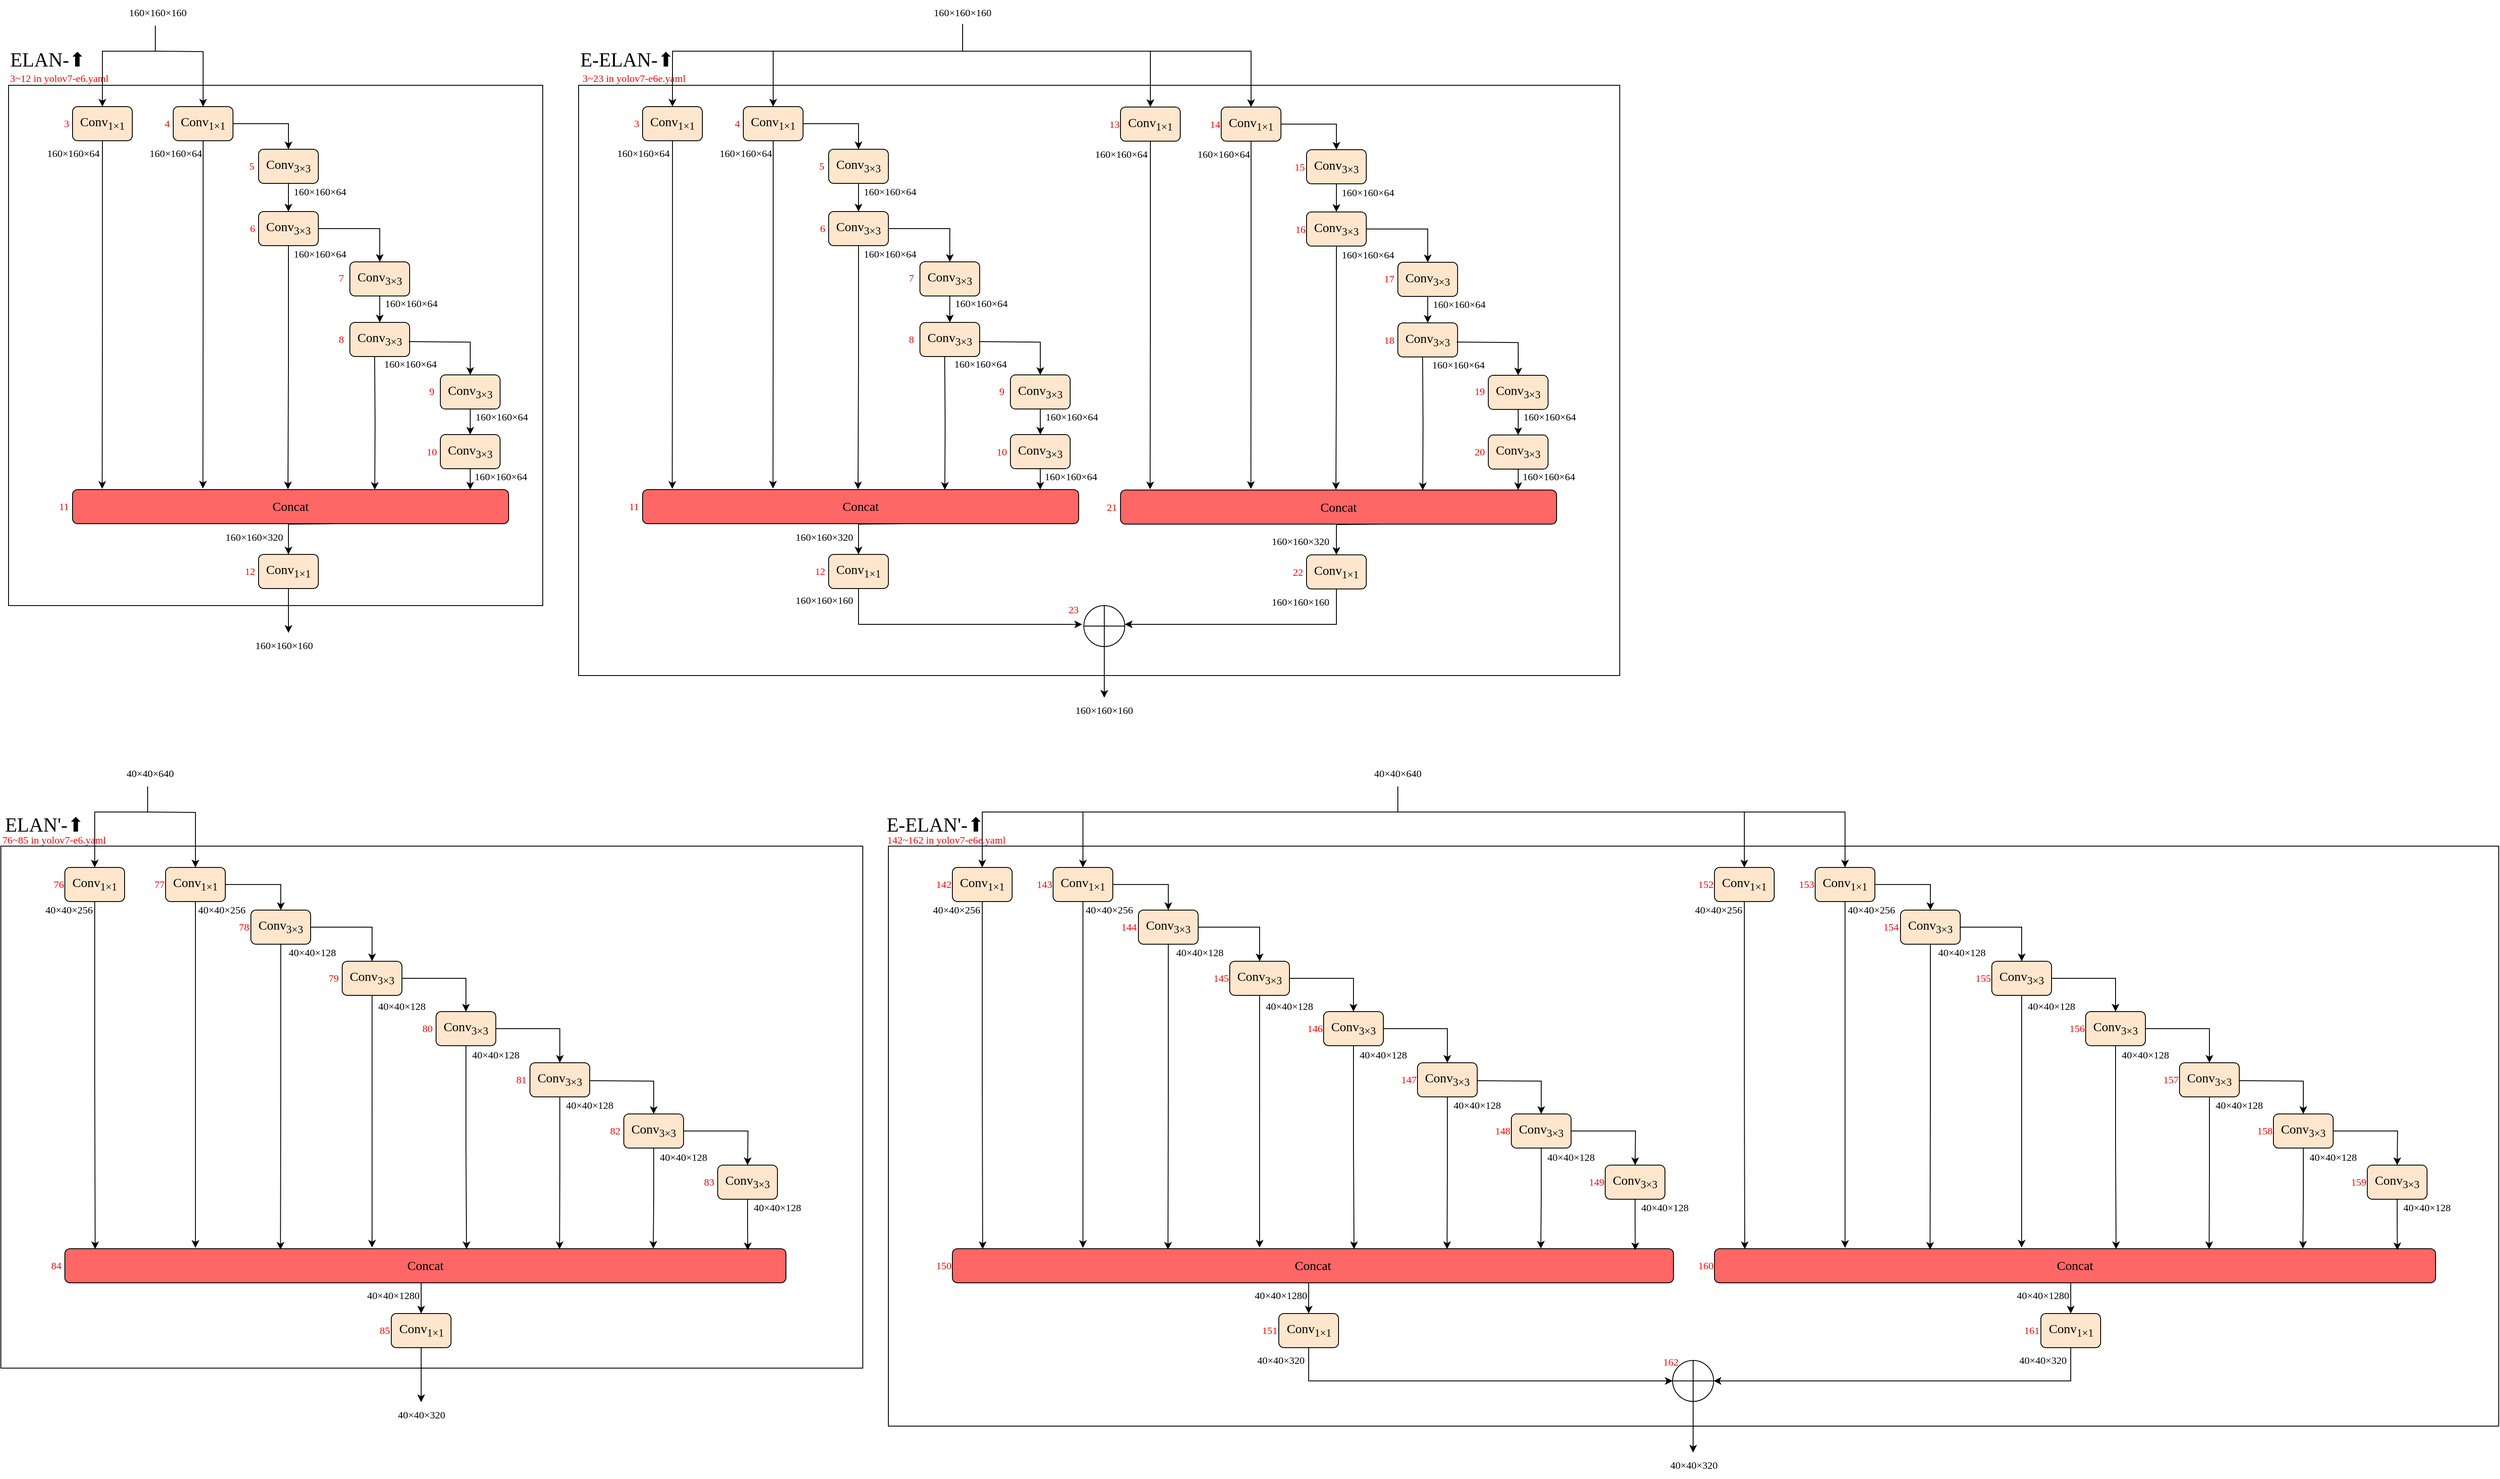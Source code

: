 <mxfile version="20.8.5" type="device"><diagram id="uJ-IL_baY9JjCAlw_sVn" name="第 1 页"><mxGraphModel dx="1434" dy="-3930" grid="1" gridSize="10" guides="1" tooltips="1" connect="1" arrows="1" fold="1" page="1" pageScale="1" pageWidth="827" pageHeight="1169" math="0" shadow="0"><root><mxCell id="0"/><mxCell id="1" parent="0"/><mxCell id="ilO_pmp46jrAJLeAxDtL-1" value="" style="rounded=0;whiteSpace=wrap;html=1;fontFamily=Times New Roman;" parent="1" vertex="1"><mxGeometry x="10" y="5762" width="1010" height="612" as="geometry"/></mxCell><mxCell id="ilO_pmp46jrAJLeAxDtL-2" value="40×40×1280" style="text;html=1;strokeColor=none;fillColor=none;align=center;verticalAlign=middle;whiteSpace=wrap;rounded=0;fontFamily=Times New Roman;" parent="ilO_pmp46jrAJLeAxDtL-1" vertex="1"><mxGeometry x="430" y="512" width="60" height="30" as="geometry"/></mxCell><mxCell id="ilO_pmp46jrAJLeAxDtL-3" value="" style="edgeStyle=orthogonalEdgeStyle;rounded=0;orthogonalLoop=1;jettySize=auto;html=1;exitX=0.5;exitY=1;exitDx=0;exitDy=0;fontFamily=Times New Roman;" parent="1" target="ilO_pmp46jrAJLeAxDtL-5" edge="1"><mxGeometry relative="1" as="geometry"><mxPoint x="182" y="5722.0" as="sourcePoint"/></mxGeometry></mxCell><mxCell id="ilO_pmp46jrAJLeAxDtL-4" value="&lt;div style=&quot;font-size: 11.3pt;&quot;&gt;&lt;span style=&quot;background-color: rgb(255, 230, 204);&quot;&gt;Conv&lt;sub&gt;1&lt;/sub&gt;&lt;/span&gt;&lt;sub&gt;×1&lt;/sub&gt;&lt;/div&gt;" style="rounded=1;whiteSpace=wrap;html=1;labelBackgroundColor=none;fontSize=23;fillColor=#FFE6CC;strokeColor=#000000;fontFamily=Times New Roman;" parent="1" vertex="1"><mxGeometry x="85" y="5787" width="70" height="40" as="geometry"/></mxCell><mxCell id="ilO_pmp46jrAJLeAxDtL-5" value="&lt;div style=&quot;font-size: 11.3pt;&quot;&gt;&lt;span style=&quot;background-color: rgb(255, 230, 204);&quot;&gt;Conv&lt;/span&gt;&lt;sub style=&quot;border-color: var(--border-color);&quot;&gt;1&lt;/sub&gt;&lt;sub style=&quot;background-color: initial; border-color: var(--border-color);&quot;&gt;×1&lt;/sub&gt;&lt;/div&gt;" style="rounded=1;whiteSpace=wrap;html=1;labelBackgroundColor=none;fontSize=23;fillColor=#FFE6CC;strokeColor=#000000;fontFamily=Times New Roman;" parent="1" vertex="1"><mxGeometry x="203" y="5787" width="70" height="40" as="geometry"/></mxCell><mxCell id="ilO_pmp46jrAJLeAxDtL-6" style="edgeStyle=orthogonalEdgeStyle;rounded=0;orthogonalLoop=1;jettySize=auto;html=1;exitX=0.5;exitY=1;exitDx=0;exitDy=0;entryX=0.299;entryY=0.029;entryDx=0;entryDy=0;entryPerimeter=0;" parent="1" source="ilO_pmp46jrAJLeAxDtL-7" target="ilO_pmp46jrAJLeAxDtL-24" edge="1"><mxGeometry relative="1" as="geometry"/></mxCell><mxCell id="ilO_pmp46jrAJLeAxDtL-7" value="&lt;div style=&quot;font-size: 11.3pt;&quot;&gt;&lt;span style=&quot;background-color: rgb(255, 230, 204);&quot;&gt;Conv&lt;/span&gt;&lt;sub&gt;3×3&lt;/sub&gt;&lt;/div&gt;" style="rounded=1;whiteSpace=wrap;html=1;labelBackgroundColor=none;fontSize=23;fillColor=#FFE6CC;strokeColor=#000000;fontFamily=Times New Roman;" parent="1" vertex="1"><mxGeometry x="303" y="5837" width="70" height="40" as="geometry"/></mxCell><mxCell id="ilO_pmp46jrAJLeAxDtL-8" value="" style="edgeStyle=orthogonalEdgeStyle;rounded=0;orthogonalLoop=1;jettySize=auto;html=1;fontFamily=Times New Roman;" parent="1" source="ilO_pmp46jrAJLeAxDtL-5" target="ilO_pmp46jrAJLeAxDtL-7" edge="1"><mxGeometry relative="1" as="geometry"/></mxCell><mxCell id="ilO_pmp46jrAJLeAxDtL-9" style="edgeStyle=orthogonalEdgeStyle;rounded=0;orthogonalLoop=1;jettySize=auto;html=1;exitX=1;exitY=0.5;exitDx=0;exitDy=0;entryX=0.5;entryY=0;entryDx=0;entryDy=0;fontFamily=Times New Roman;" parent="1" source="ilO_pmp46jrAJLeAxDtL-11" target="ilO_pmp46jrAJLeAxDtL-14" edge="1"><mxGeometry relative="1" as="geometry"/></mxCell><mxCell id="ilO_pmp46jrAJLeAxDtL-10" style="edgeStyle=orthogonalEdgeStyle;rounded=0;orthogonalLoop=1;jettySize=auto;html=1;exitX=0.5;exitY=1;exitDx=0;exitDy=0;entryX=0.426;entryY=-0.034;entryDx=0;entryDy=0;entryPerimeter=0;" parent="1" source="ilO_pmp46jrAJLeAxDtL-11" target="ilO_pmp46jrAJLeAxDtL-24" edge="1"><mxGeometry relative="1" as="geometry"/></mxCell><mxCell id="ilO_pmp46jrAJLeAxDtL-11" value="&lt;div style=&quot;font-size: 11.3pt;&quot;&gt;&lt;span style=&quot;background-color: rgb(255, 230, 204);&quot;&gt;Conv&lt;/span&gt;&lt;sub&gt;3×3&lt;/sub&gt;&lt;/div&gt;" style="rounded=1;whiteSpace=wrap;html=1;labelBackgroundColor=none;fontSize=23;fillColor=#FFE6CC;strokeColor=#000000;fontFamily=Times New Roman;" parent="1" vertex="1"><mxGeometry x="410" y="5897" width="70" height="40" as="geometry"/></mxCell><mxCell id="ilO_pmp46jrAJLeAxDtL-12" value="" style="edgeStyle=orthogonalEdgeStyle;rounded=0;orthogonalLoop=1;jettySize=auto;html=1;fontFamily=Times New Roman;" parent="1" source="ilO_pmp46jrAJLeAxDtL-7" target="ilO_pmp46jrAJLeAxDtL-11" edge="1"><mxGeometry relative="1" as="geometry"/></mxCell><mxCell id="ilO_pmp46jrAJLeAxDtL-13" style="edgeStyle=orthogonalEdgeStyle;rounded=0;orthogonalLoop=1;jettySize=auto;html=1;exitX=0.5;exitY=1;exitDx=0;exitDy=0;entryX=0.557;entryY=0.013;entryDx=0;entryDy=0;entryPerimeter=0;" parent="1" source="ilO_pmp46jrAJLeAxDtL-14" target="ilO_pmp46jrAJLeAxDtL-24" edge="1"><mxGeometry relative="1" as="geometry"><mxPoint x="554" y="6102" as="targetPoint"/></mxGeometry></mxCell><mxCell id="ilO_pmp46jrAJLeAxDtL-14" value="&lt;div style=&quot;font-size: 11.3pt;&quot;&gt;&lt;span style=&quot;background-color: rgb(255, 230, 204);&quot;&gt;Conv&lt;/span&gt;&lt;sub&gt;3×3&lt;/sub&gt;&lt;/div&gt;" style="rounded=1;whiteSpace=wrap;html=1;labelBackgroundColor=none;fontSize=23;fillColor=#FFE6CC;strokeColor=#000000;fontFamily=Times New Roman;" parent="1" vertex="1"><mxGeometry x="520" y="5956" width="70" height="40" as="geometry"/></mxCell><mxCell id="ilO_pmp46jrAJLeAxDtL-15" value="" style="edgeStyle=orthogonalEdgeStyle;rounded=0;orthogonalLoop=1;jettySize=auto;html=1;fontFamily=Times New Roman;startArrow=none;" parent="1" target="ilO_pmp46jrAJLeAxDtL-4" edge="1"><mxGeometry relative="1" as="geometry"><mxPoint x="182" y="5692" as="sourcePoint"/><Array as="points"><mxPoint x="182" y="5692"/><mxPoint x="182" y="5722"/><mxPoint x="120" y="5722"/></Array></mxGeometry></mxCell><mxCell id="ilO_pmp46jrAJLeAxDtL-16" value="&lt;font color=&quot;#ff0000&quot;&gt;78&lt;/font&gt;" style="text;html=1;strokeColor=none;fillColor=none;align=center;verticalAlign=middle;whiteSpace=wrap;rounded=0;fontFamily=Times New Roman;" parent="1" vertex="1"><mxGeometry x="285" y="5842" width="20" height="30" as="geometry"/></mxCell><mxCell id="ilO_pmp46jrAJLeAxDtL-17" value="&lt;font color=&quot;#ff0000&quot;&gt;79&lt;/font&gt;" style="text;html=1;strokeColor=none;fillColor=none;align=center;verticalAlign=middle;whiteSpace=wrap;rounded=0;fontFamily=Times New Roman;" parent="1" vertex="1"><mxGeometry x="390" y="5902" width="20" height="30" as="geometry"/></mxCell><mxCell id="ilO_pmp46jrAJLeAxDtL-18" value="&lt;font color=&quot;#ff0000&quot;&gt;77&lt;/font&gt;" style="text;html=1;strokeColor=none;fillColor=none;align=center;verticalAlign=middle;whiteSpace=wrap;rounded=0;fontFamily=Times New Roman;" parent="1" vertex="1"><mxGeometry x="186" y="5792" width="20" height="30" as="geometry"/></mxCell><mxCell id="ilO_pmp46jrAJLeAxDtL-19" value="&lt;font color=&quot;#ff0000&quot;&gt;76&lt;/font&gt;" style="text;html=1;strokeColor=none;fillColor=none;align=center;verticalAlign=middle;whiteSpace=wrap;rounded=0;fontFamily=Times New Roman;" parent="1" vertex="1"><mxGeometry x="68" y="5792" width="20" height="30" as="geometry"/></mxCell><mxCell id="ilO_pmp46jrAJLeAxDtL-20" style="edgeStyle=orthogonalEdgeStyle;rounded=0;orthogonalLoop=1;jettySize=auto;html=1;exitX=0.5;exitY=1;exitDx=0;exitDy=0;entryX=0.686;entryY=0.013;entryDx=0;entryDy=0;entryPerimeter=0;" parent="1" source="ilO_pmp46jrAJLeAxDtL-21" target="ilO_pmp46jrAJLeAxDtL-24" edge="1"><mxGeometry relative="1" as="geometry"/></mxCell><mxCell id="ilO_pmp46jrAJLeAxDtL-21" value="&lt;div style=&quot;font-size: 11.3pt;&quot;&gt;&lt;span style=&quot;background-color: rgb(255, 230, 204);&quot;&gt;Conv&lt;/span&gt;&lt;sub&gt;3×3&lt;/sub&gt;&lt;/div&gt;" style="rounded=1;whiteSpace=wrap;html=1;labelBackgroundColor=none;fontSize=23;fillColor=#FFE6CC;strokeColor=#000000;fontFamily=Times New Roman;" parent="1" vertex="1"><mxGeometry x="630" y="6016" width="70" height="40" as="geometry"/></mxCell><mxCell id="ilO_pmp46jrAJLeAxDtL-22" value="" style="edgeStyle=orthogonalEdgeStyle;rounded=0;orthogonalLoop=1;jettySize=auto;html=1;fontFamily=Times New Roman;" parent="1" source="ilO_pmp46jrAJLeAxDtL-14" target="ilO_pmp46jrAJLeAxDtL-21" edge="1"><mxGeometry relative="1" as="geometry"/></mxCell><mxCell id="ilO_pmp46jrAJLeAxDtL-23" style="edgeStyle=orthogonalEdgeStyle;rounded=0;orthogonalLoop=1;jettySize=auto;html=1;exitX=0.5;exitY=1;exitDx=0;exitDy=0;entryX=0.5;entryY=0;entryDx=0;entryDy=0;fontFamily=Times New Roman;" parent="1" source="ilO_pmp46jrAJLeAxDtL-24" target="ilO_pmp46jrAJLeAxDtL-29" edge="1"><mxGeometry relative="1" as="geometry"/></mxCell><mxCell id="ilO_pmp46jrAJLeAxDtL-24" value="&lt;div style=&quot;font-size: 11.3pt;&quot;&gt;&lt;span style=&quot;background-color: rgb(255, 102, 102);&quot;&gt;Concat&lt;/span&gt;&lt;/div&gt;" style="rounded=1;whiteSpace=wrap;html=1;labelBackgroundColor=none;fontSize=23;fillColor=#FF6666;fontFamily=Times New Roman;" parent="1" vertex="1"><mxGeometry x="85" y="6234" width="845" height="40" as="geometry"/></mxCell><mxCell id="ilO_pmp46jrAJLeAxDtL-25" style="edgeStyle=orthogonalEdgeStyle;rounded=0;orthogonalLoop=1;jettySize=auto;html=1;exitX=0.5;exitY=1;exitDx=0;exitDy=0;fontFamily=Times New Roman;entryX=0.042;entryY=0.013;entryDx=0;entryDy=0;entryPerimeter=0;" parent="1" source="ilO_pmp46jrAJLeAxDtL-4" target="ilO_pmp46jrAJLeAxDtL-24" edge="1"><mxGeometry relative="1" as="geometry"><mxPoint x="120" y="6102" as="targetPoint"/></mxGeometry></mxCell><mxCell id="ilO_pmp46jrAJLeAxDtL-26" style="edgeStyle=orthogonalEdgeStyle;rounded=0;orthogonalLoop=1;jettySize=auto;html=1;exitX=0.5;exitY=1;exitDx=0;exitDy=0;fontFamily=Times New Roman;" parent="1" source="ilO_pmp46jrAJLeAxDtL-5" edge="1"><mxGeometry relative="1" as="geometry"><mxPoint x="238" y="6233" as="targetPoint"/></mxGeometry></mxCell><mxCell id="ilO_pmp46jrAJLeAxDtL-27" value="&lt;font color=&quot;#ff0000&quot;&gt;84&lt;/font&gt;" style="text;html=1;strokeColor=none;fillColor=none;align=center;verticalAlign=middle;whiteSpace=wrap;rounded=0;fontFamily=Times New Roman;" parent="1" vertex="1"><mxGeometry x="65" y="6239" width="20" height="30" as="geometry"/></mxCell><mxCell id="ilO_pmp46jrAJLeAxDtL-28" style="edgeStyle=orthogonalEdgeStyle;rounded=0;orthogonalLoop=1;jettySize=auto;html=1;exitX=0.5;exitY=1;exitDx=0;exitDy=0;entryX=0.5;entryY=0;entryDx=0;entryDy=0;" parent="1" source="ilO_pmp46jrAJLeAxDtL-29" target="ilO_pmp46jrAJLeAxDtL-36" edge="1"><mxGeometry relative="1" as="geometry"/></mxCell><mxCell id="ilO_pmp46jrAJLeAxDtL-29" value="&lt;div style=&quot;font-size: 11.3pt;&quot;&gt;&lt;span style=&quot;background-color: rgb(255, 230, 204);&quot;&gt;Conv&lt;/span&gt;&lt;sub style=&quot;background-color: initial; border-color: var(--border-color);&quot;&gt;1&lt;/sub&gt;&lt;sub style=&quot;background-color: initial; border-color: var(--border-color);&quot;&gt;×1&lt;/sub&gt;&lt;/div&gt;" style="rounded=1;whiteSpace=wrap;html=1;labelBackgroundColor=none;fontSize=23;fillColor=#FFE6CC;strokeColor=#000000;fontFamily=Times New Roman;" parent="1" vertex="1"><mxGeometry x="467.5" y="6310" width="70" height="40" as="geometry"/></mxCell><mxCell id="ilO_pmp46jrAJLeAxDtL-30" value="&lt;font color=&quot;#ff0000&quot;&gt;85&lt;/font&gt;" style="text;html=1;strokeColor=none;fillColor=none;align=center;verticalAlign=middle;whiteSpace=wrap;rounded=0;fontFamily=Times New Roman;" parent="1" vertex="1"><mxGeometry x="450" y="6315" width="20" height="30" as="geometry"/></mxCell><mxCell id="ilO_pmp46jrAJLeAxDtL-31" value="40×40×256" style="text;html=1;strokeColor=none;fillColor=none;align=center;verticalAlign=middle;whiteSpace=wrap;rounded=0;fontFamily=Times New Roman;" parent="1" vertex="1"><mxGeometry x="60" y="5822" width="60" height="30" as="geometry"/></mxCell><mxCell id="ilO_pmp46jrAJLeAxDtL-32" value="40×40×256" style="text;html=1;strokeColor=none;fillColor=none;align=center;verticalAlign=middle;whiteSpace=wrap;rounded=0;fontFamily=Times New Roman;" parent="1" vertex="1"><mxGeometry x="239" y="5822" width="60" height="30" as="geometry"/></mxCell><mxCell id="ilO_pmp46jrAJLeAxDtL-33" value="40×40×128" style="text;html=1;strokeColor=none;fillColor=none;align=center;verticalAlign=middle;whiteSpace=wrap;rounded=0;fontFamily=Times New Roman;" parent="1" vertex="1"><mxGeometry x="345" y="5872" width="60" height="30" as="geometry"/></mxCell><mxCell id="ilO_pmp46jrAJLeAxDtL-34" value="40×40×128" style="text;html=1;strokeColor=none;fillColor=none;align=center;verticalAlign=middle;whiteSpace=wrap;rounded=0;fontFamily=Times New Roman;" parent="1" vertex="1"><mxGeometry x="450" y="5935" width="60" height="30" as="geometry"/></mxCell><mxCell id="ilO_pmp46jrAJLeAxDtL-35" value="40×40×128" style="text;html=1;strokeColor=none;fillColor=none;align=center;verticalAlign=middle;whiteSpace=wrap;rounded=0;fontFamily=Times New Roman;" parent="1" vertex="1"><mxGeometry x="560" y="5992" width="60" height="30" as="geometry"/></mxCell><mxCell id="ilO_pmp46jrAJLeAxDtL-36" value="40×40×320" style="text;html=1;strokeColor=none;fillColor=none;align=center;verticalAlign=middle;whiteSpace=wrap;rounded=0;fontFamily=Times New Roman;" parent="1" vertex="1"><mxGeometry x="472.5" y="6414" width="60" height="30" as="geometry"/></mxCell><mxCell id="ilO_pmp46jrAJLeAxDtL-37" value="&lt;span style=&quot;color: rgb(0, 0, 0); font-size: 23px; font-style: normal; font-variant-ligatures: normal; font-variant-caps: normal; font-weight: 400; letter-spacing: normal; orphans: 2; text-align: center; text-indent: 0px; text-transform: none; widows: 2; word-spacing: 0px; -webkit-text-stroke-width: 0px; text-decoration-thickness: initial; text-decoration-style: initial; text-decoration-color: initial; float: none; display: inline !important;&quot;&gt;ELAN'-⬆&lt;/span&gt;" style="text;whiteSpace=wrap;html=1;fontSize=23;fontFamily=Times New Roman;fontColor=#000000;" parent="1" vertex="1"><mxGeometry x="13" y="5717" width="130" height="40" as="geometry"/></mxCell><mxCell id="ilO_pmp46jrAJLeAxDtL-38" value="&lt;span style=&quot;background-color: rgb(255, 255, 255);&quot;&gt;40×40×640&lt;/span&gt;" style="text;html=1;strokeColor=none;fillColor=none;align=center;verticalAlign=middle;whiteSpace=wrap;rounded=0;fontFamily=Times New Roman;" parent="1" vertex="1"><mxGeometry x="155" y="5662" width="60" height="30" as="geometry"/></mxCell><mxCell id="ilO_pmp46jrAJLeAxDtL-39" value="40×40×128" style="text;html=1;strokeColor=none;fillColor=none;align=center;verticalAlign=middle;whiteSpace=wrap;rounded=0;fontFamily=Times New Roman;" parent="1" vertex="1"><mxGeometry x="670" y="6051" width="60" height="30" as="geometry"/></mxCell><mxCell id="ilO_pmp46jrAJLeAxDtL-40" value="&lt;font color=&quot;#ff0000&quot;&gt;80&lt;/font&gt;" style="text;html=1;strokeColor=none;fillColor=none;align=center;verticalAlign=middle;whiteSpace=wrap;rounded=0;fontFamily=Times New Roman;" parent="1" vertex="1"><mxGeometry x="500" y="5961" width="20" height="30" as="geometry"/></mxCell><mxCell id="ilO_pmp46jrAJLeAxDtL-41" value="&lt;font color=&quot;#ff0000&quot;&gt;81&lt;/font&gt;" style="text;html=1;strokeColor=none;fillColor=none;align=center;verticalAlign=middle;whiteSpace=wrap;rounded=0;fontFamily=Times New Roman;" parent="1" vertex="1"><mxGeometry x="610" y="6021" width="20" height="30" as="geometry"/></mxCell><mxCell id="ilO_pmp46jrAJLeAxDtL-42" value="&lt;span style=&quot;background-color: rgb(255, 255, 255);&quot;&gt;80×80×128&lt;/span&gt;" style="text;html=1;strokeColor=none;fillColor=none;align=center;verticalAlign=middle;whiteSpace=wrap;rounded=0;fontFamily=Times New Roman;" parent="1" vertex="1"><mxGeometry x="153" y="5450" width="60" height="30" as="geometry"/></mxCell><mxCell id="ilO_pmp46jrAJLeAxDtL-43" value="" style="rounded=0;whiteSpace=wrap;html=1;fontFamily=Times New Roman;" parent="1" vertex="1"><mxGeometry x="19" y="4870" width="626" height="610" as="geometry"/></mxCell><mxCell id="ilO_pmp46jrAJLeAxDtL-44" value="" style="edgeStyle=orthogonalEdgeStyle;rounded=0;orthogonalLoop=1;jettySize=auto;html=1;exitX=0.5;exitY=1;exitDx=0;exitDy=0;fontFamily=Times New Roman;" parent="1" target="ilO_pmp46jrAJLeAxDtL-46" edge="1"><mxGeometry relative="1" as="geometry"><mxPoint x="191" y="4830" as="sourcePoint"/></mxGeometry></mxCell><mxCell id="ilO_pmp46jrAJLeAxDtL-45" value="&lt;div style=&quot;font-size: 11.3pt;&quot;&gt;&lt;span style=&quot;background-color: rgb(255, 230, 204);&quot;&gt;Conv&lt;sub&gt;1&lt;/sub&gt;&lt;/span&gt;&lt;sub&gt;×1&lt;/sub&gt;&lt;/div&gt;" style="rounded=1;whiteSpace=wrap;html=1;labelBackgroundColor=none;fontSize=23;fillColor=#FFE6CC;strokeColor=#000000;fontFamily=Times New Roman;" parent="1" vertex="1"><mxGeometry x="94" y="4895" width="70" height="40" as="geometry"/></mxCell><mxCell id="ilO_pmp46jrAJLeAxDtL-46" value="&lt;div style=&quot;font-size: 11.3pt;&quot;&gt;&lt;span style=&quot;background-color: rgb(255, 230, 204);&quot;&gt;Conv&lt;/span&gt;&lt;sub style=&quot;border-color: var(--border-color);&quot;&gt;1&lt;/sub&gt;&lt;sub style=&quot;background-color: initial; border-color: var(--border-color);&quot;&gt;×1&lt;/sub&gt;&lt;/div&gt;" style="rounded=1;whiteSpace=wrap;html=1;labelBackgroundColor=none;fontSize=23;fillColor=#FFE6CC;strokeColor=#000000;fontFamily=Times New Roman;" parent="1" vertex="1"><mxGeometry x="212" y="4895" width="70" height="40" as="geometry"/></mxCell><mxCell id="ilO_pmp46jrAJLeAxDtL-47" value="&lt;div style=&quot;font-size: 11.3pt;&quot;&gt;&lt;span style=&quot;background-color: rgb(255, 230, 204);&quot;&gt;Conv&lt;/span&gt;&lt;sub&gt;3×3&lt;/sub&gt;&lt;/div&gt;" style="rounded=1;whiteSpace=wrap;html=1;labelBackgroundColor=none;fontSize=23;fillColor=#FFE6CC;strokeColor=#000000;fontFamily=Times New Roman;" parent="1" vertex="1"><mxGeometry x="312" y="4945" width="70" height="40" as="geometry"/></mxCell><mxCell id="ilO_pmp46jrAJLeAxDtL-48" value="" style="edgeStyle=orthogonalEdgeStyle;rounded=0;orthogonalLoop=1;jettySize=auto;html=1;fontFamily=Times New Roman;" parent="1" source="ilO_pmp46jrAJLeAxDtL-46" target="ilO_pmp46jrAJLeAxDtL-47" edge="1"><mxGeometry relative="1" as="geometry"/></mxCell><mxCell id="ilO_pmp46jrAJLeAxDtL-49" style="edgeStyle=orthogonalEdgeStyle;rounded=0;orthogonalLoop=1;jettySize=auto;html=1;exitX=0.5;exitY=1;exitDx=0;exitDy=0;fontFamily=Times New Roman;entryX=0.494;entryY=-0.009;entryDx=0;entryDy=0;entryPerimeter=0;" parent="1" source="ilO_pmp46jrAJLeAxDtL-50" target="ilO_pmp46jrAJLeAxDtL-65" edge="1"><mxGeometry relative="1" as="geometry"><mxPoint x="347" y="5340" as="targetPoint"/></mxGeometry></mxCell><mxCell id="ilO_pmp46jrAJLeAxDtL-50" value="&lt;div style=&quot;font-size: 11.3pt;&quot;&gt;&lt;span style=&quot;background-color: rgb(255, 230, 204);&quot;&gt;Conv&lt;/span&gt;&lt;sub&gt;3×3&lt;/sub&gt;&lt;/div&gt;" style="rounded=1;whiteSpace=wrap;html=1;labelBackgroundColor=none;fontSize=23;fillColor=#FFE6CC;strokeColor=#000000;fontFamily=Times New Roman;" parent="1" vertex="1"><mxGeometry x="312" y="5018" width="70" height="40" as="geometry"/></mxCell><mxCell id="ilO_pmp46jrAJLeAxDtL-51" value="" style="edgeStyle=orthogonalEdgeStyle;rounded=0;orthogonalLoop=1;jettySize=auto;html=1;fontFamily=Times New Roman;" parent="1" source="ilO_pmp46jrAJLeAxDtL-47" target="ilO_pmp46jrAJLeAxDtL-50" edge="1"><mxGeometry relative="1" as="geometry"/></mxCell><mxCell id="ilO_pmp46jrAJLeAxDtL-52" value="&lt;div style=&quot;font-size: 11.3pt;&quot;&gt;&lt;span style=&quot;background-color: rgb(255, 230, 204);&quot;&gt;Conv&lt;/span&gt;&lt;sub&gt;3×3&lt;/sub&gt;&lt;/div&gt;" style="rounded=1;whiteSpace=wrap;html=1;labelBackgroundColor=none;fontSize=23;fillColor=#FFE6CC;strokeColor=#000000;fontFamily=Times New Roman;" parent="1" vertex="1"><mxGeometry x="419" y="5077" width="70" height="40" as="geometry"/></mxCell><mxCell id="ilO_pmp46jrAJLeAxDtL-53" value="" style="edgeStyle=orthogonalEdgeStyle;rounded=0;orthogonalLoop=1;jettySize=auto;html=1;exitX=1;exitY=0.5;exitDx=0;exitDy=0;fontFamily=Times New Roman;" parent="1" source="ilO_pmp46jrAJLeAxDtL-50" target="ilO_pmp46jrAJLeAxDtL-52" edge="1"><mxGeometry relative="1" as="geometry"><mxPoint x="282" y="5109" as="sourcePoint"/></mxGeometry></mxCell><mxCell id="ilO_pmp46jrAJLeAxDtL-54" value="" style="edgeStyle=orthogonalEdgeStyle;rounded=0;orthogonalLoop=1;jettySize=auto;html=1;fontFamily=Times New Roman;startArrow=none;" parent="1" target="ilO_pmp46jrAJLeAxDtL-45" edge="1"><mxGeometry relative="1" as="geometry"><mxPoint x="191" y="4800" as="sourcePoint"/><Array as="points"><mxPoint x="191" y="4800"/><mxPoint x="191" y="4830"/><mxPoint x="129" y="4830"/></Array></mxGeometry></mxCell><mxCell id="ilO_pmp46jrAJLeAxDtL-55" value="&lt;font color=&quot;#ff0000&quot;&gt;5&lt;/font&gt;" style="text;html=1;strokeColor=none;fillColor=none;align=center;verticalAlign=middle;whiteSpace=wrap;rounded=0;fontFamily=Times New Roman;" parent="1" vertex="1"><mxGeometry x="294" y="4950" width="20" height="30" as="geometry"/></mxCell><mxCell id="ilO_pmp46jrAJLeAxDtL-56" value="&lt;font color=&quot;#ff0000&quot;&gt;6&lt;/font&gt;" style="text;html=1;strokeColor=none;fillColor=none;align=center;verticalAlign=middle;whiteSpace=wrap;rounded=0;fontFamily=Times New Roman;" parent="1" vertex="1"><mxGeometry x="295" y="5023" width="20" height="30" as="geometry"/></mxCell><mxCell id="ilO_pmp46jrAJLeAxDtL-57" value="&lt;font color=&quot;#ff0000&quot;&gt;7&lt;/font&gt;" style="text;html=1;strokeColor=none;fillColor=none;align=center;verticalAlign=middle;whiteSpace=wrap;rounded=0;fontFamily=Times New Roman;" parent="1" vertex="1"><mxGeometry x="399" y="5081" width="20" height="30" as="geometry"/></mxCell><mxCell id="ilO_pmp46jrAJLeAxDtL-58" value="&lt;font color=&quot;#ff0000&quot;&gt;4&lt;/font&gt;" style="text;html=1;strokeColor=none;fillColor=none;align=center;verticalAlign=middle;whiteSpace=wrap;rounded=0;fontFamily=Times New Roman;" parent="1" vertex="1"><mxGeometry x="195" y="4900" width="20" height="30" as="geometry"/></mxCell><mxCell id="ilO_pmp46jrAJLeAxDtL-59" value="&lt;font color=&quot;#ff0000&quot;&gt;3&lt;/font&gt;" style="text;html=1;strokeColor=none;fillColor=none;align=center;verticalAlign=middle;whiteSpace=wrap;rounded=0;fontFamily=Times New Roman;" parent="1" vertex="1"><mxGeometry x="77" y="4900" width="20" height="30" as="geometry"/></mxCell><mxCell id="ilO_pmp46jrAJLeAxDtL-60" style="edgeStyle=orthogonalEdgeStyle;rounded=0;orthogonalLoop=1;jettySize=auto;html=1;exitX=0.5;exitY=1;exitDx=0;exitDy=0;entryX=0.693;entryY=0.007;entryDx=0;entryDy=0;entryPerimeter=0;fontFamily=Times New Roman;" parent="1" target="ilO_pmp46jrAJLeAxDtL-65" edge="1"><mxGeometry relative="1" as="geometry"><mxPoint x="448" y="5188.0" as="sourcePoint"/><mxPoint x="454" y="5212.44" as="targetPoint"/></mxGeometry></mxCell><mxCell id="ilO_pmp46jrAJLeAxDtL-61" value="&lt;div style=&quot;font-size: 11.3pt;&quot;&gt;&lt;span style=&quot;background-color: rgb(255, 230, 204);&quot;&gt;Conv&lt;/span&gt;&lt;sub&gt;3×3&lt;/sub&gt;&lt;/div&gt;" style="rounded=1;whiteSpace=wrap;html=1;labelBackgroundColor=none;fontSize=23;fillColor=#FFE6CC;strokeColor=#000000;fontFamily=Times New Roman;" parent="1" vertex="1"><mxGeometry x="419" y="5148" width="70" height="40" as="geometry"/></mxCell><mxCell id="ilO_pmp46jrAJLeAxDtL-62" value="" style="edgeStyle=orthogonalEdgeStyle;rounded=0;orthogonalLoop=1;jettySize=auto;html=1;fontFamily=Times New Roman;" parent="1" source="ilO_pmp46jrAJLeAxDtL-52" target="ilO_pmp46jrAJLeAxDtL-61" edge="1"><mxGeometry relative="1" as="geometry"/></mxCell><mxCell id="ilO_pmp46jrAJLeAxDtL-63" value="&lt;font color=&quot;#ff0000&quot;&gt;8&lt;/font&gt;" style="text;html=1;strokeColor=none;fillColor=none;align=center;verticalAlign=middle;whiteSpace=wrap;rounded=0;fontFamily=Times New Roman;" parent="1" vertex="1"><mxGeometry x="399" y="5153" width="20" height="30" as="geometry"/></mxCell><mxCell id="ilO_pmp46jrAJLeAxDtL-64" style="edgeStyle=orthogonalEdgeStyle;rounded=0;orthogonalLoop=1;jettySize=auto;html=1;exitX=0.5;exitY=1;exitDx=0;exitDy=0;entryX=0.5;entryY=0;entryDx=0;entryDy=0;fontFamily=Times New Roman;" parent="1" target="ilO_pmp46jrAJLeAxDtL-70" edge="1"><mxGeometry relative="1" as="geometry"><mxPoint x="402.5" y="5384" as="sourcePoint"/></mxGeometry></mxCell><mxCell id="ilO_pmp46jrAJLeAxDtL-65" value="&lt;div style=&quot;font-size: 11.3pt;&quot;&gt;&lt;span style=&quot;background-color: rgb(255, 102, 102);&quot;&gt;Concat&lt;/span&gt;&lt;/div&gt;" style="rounded=1;whiteSpace=wrap;html=1;labelBackgroundColor=none;fontSize=23;fillColor=#FF6666;fontFamily=Times New Roman;" parent="1" vertex="1"><mxGeometry x="94" y="5344" width="511" height="40" as="geometry"/></mxCell><mxCell id="ilO_pmp46jrAJLeAxDtL-66" style="edgeStyle=orthogonalEdgeStyle;rounded=0;orthogonalLoop=1;jettySize=auto;html=1;exitX=0.5;exitY=1;exitDx=0;exitDy=0;fontFamily=Times New Roman;entryX=0.068;entryY=-0.021;entryDx=0;entryDy=0;entryPerimeter=0;" parent="1" source="ilO_pmp46jrAJLeAxDtL-45" target="ilO_pmp46jrAJLeAxDtL-65" edge="1"><mxGeometry relative="1" as="geometry"><mxPoint x="129" y="5340" as="targetPoint"/></mxGeometry></mxCell><mxCell id="ilO_pmp46jrAJLeAxDtL-67" style="edgeStyle=orthogonalEdgeStyle;rounded=0;orthogonalLoop=1;jettySize=auto;html=1;exitX=0.5;exitY=1;exitDx=0;exitDy=0;entryX=0.299;entryY=-0.032;entryDx=0;entryDy=0;entryPerimeter=0;fontFamily=Times New Roman;" parent="1" source="ilO_pmp46jrAJLeAxDtL-46" target="ilO_pmp46jrAJLeAxDtL-65" edge="1"><mxGeometry relative="1" as="geometry"><mxPoint x="247" y="5150" as="targetPoint"/></mxGeometry></mxCell><mxCell id="ilO_pmp46jrAJLeAxDtL-68" value="&lt;font color=&quot;#ff0000&quot;&gt;11&lt;/font&gt;" style="text;html=1;strokeColor=none;fillColor=none;align=center;verticalAlign=middle;whiteSpace=wrap;rounded=0;fontFamily=Times New Roman;" parent="1" vertex="1"><mxGeometry x="74" y="5349" width="20" height="30" as="geometry"/></mxCell><mxCell id="ilO_pmp46jrAJLeAxDtL-69" style="edgeStyle=orthogonalEdgeStyle;rounded=0;orthogonalLoop=1;jettySize=auto;html=1;exitX=0.5;exitY=1;exitDx=0;exitDy=0;fontFamily=Times New Roman;" parent="1" source="ilO_pmp46jrAJLeAxDtL-70" edge="1"><mxGeometry relative="1" as="geometry"><mxPoint x="347" y="5512" as="targetPoint"/></mxGeometry></mxCell><mxCell id="ilO_pmp46jrAJLeAxDtL-70" value="&lt;div style=&quot;font-size: 11.3pt;&quot;&gt;&lt;span style=&quot;background-color: rgb(255, 230, 204);&quot;&gt;Conv&lt;/span&gt;&lt;sub style=&quot;background-color: initial; border-color: var(--border-color);&quot;&gt;1&lt;/sub&gt;&lt;sub style=&quot;background-color: initial; border-color: var(--border-color);&quot;&gt;×1&lt;/sub&gt;&lt;/div&gt;" style="rounded=1;whiteSpace=wrap;html=1;labelBackgroundColor=none;fontSize=23;fillColor=#FFE6CC;strokeColor=#000000;fontFamily=Times New Roman;" parent="1" vertex="1"><mxGeometry x="312" y="5420" width="70" height="40" as="geometry"/></mxCell><mxCell id="ilO_pmp46jrAJLeAxDtL-71" value="&lt;font color=&quot;#ff0000&quot;&gt;12&lt;/font&gt;" style="text;html=1;strokeColor=none;fillColor=none;align=center;verticalAlign=middle;whiteSpace=wrap;rounded=0;fontFamily=Times New Roman;" parent="1" vertex="1"><mxGeometry x="292" y="5425" width="20" height="30" as="geometry"/></mxCell><mxCell id="ilO_pmp46jrAJLeAxDtL-72" value="160×160×64" style="text;html=1;strokeColor=none;fillColor=none;align=center;verticalAlign=middle;whiteSpace=wrap;rounded=0;fontFamily=Times New Roman;" parent="1" vertex="1"><mxGeometry x="65" y="4935" width="60" height="30" as="geometry"/></mxCell><mxCell id="ilO_pmp46jrAJLeAxDtL-73" value="160×160×64" style="text;html=1;strokeColor=none;fillColor=none;align=center;verticalAlign=middle;whiteSpace=wrap;rounded=0;fontFamily=Times New Roman;" parent="1" vertex="1"><mxGeometry x="185" y="4935" width="60" height="30" as="geometry"/></mxCell><mxCell id="ilO_pmp46jrAJLeAxDtL-74" value="160×160×64" style="text;html=1;strokeColor=none;fillColor=none;align=center;verticalAlign=middle;whiteSpace=wrap;rounded=0;fontFamily=Times New Roman;" parent="1" vertex="1"><mxGeometry x="354" y="4980" width="60" height="30" as="geometry"/></mxCell><mxCell id="ilO_pmp46jrAJLeAxDtL-75" value="160×160×64" style="text;html=1;strokeColor=none;fillColor=none;align=center;verticalAlign=middle;whiteSpace=wrap;rounded=0;fontFamily=Times New Roman;" parent="1" vertex="1"><mxGeometry x="354" y="5053" width="60" height="30" as="geometry"/></mxCell><mxCell id="ilO_pmp46jrAJLeAxDtL-76" value="160×160×64" style="text;html=1;strokeColor=none;fillColor=none;align=center;verticalAlign=middle;whiteSpace=wrap;rounded=0;fontFamily=Times New Roman;" parent="1" vertex="1"><mxGeometry x="461" y="5111" width="60" height="30" as="geometry"/></mxCell><mxCell id="ilO_pmp46jrAJLeAxDtL-77" value="160×160×64" style="text;html=1;strokeColor=none;fillColor=none;align=center;verticalAlign=middle;whiteSpace=wrap;rounded=0;fontFamily=Times New Roman;" parent="1" vertex="1"><mxGeometry x="460" y="5182" width="60" height="30" as="geometry"/></mxCell><mxCell id="ilO_pmp46jrAJLeAxDtL-78" value="160×160×320" style="text;html=1;strokeColor=none;fillColor=none;align=center;verticalAlign=middle;whiteSpace=wrap;rounded=0;fontFamily=Times New Roman;" parent="1" vertex="1"><mxGeometry x="277" y="5385" width="60" height="30" as="geometry"/></mxCell><mxCell id="ilO_pmp46jrAJLeAxDtL-79" value="160×160×160" style="text;html=1;strokeColor=none;fillColor=none;align=center;verticalAlign=middle;whiteSpace=wrap;rounded=0;fontFamily=Times New Roman;" parent="1" vertex="1"><mxGeometry x="312" y="5512" width="60" height="30" as="geometry"/></mxCell><mxCell id="ilO_pmp46jrAJLeAxDtL-80" value="&lt;span style=&quot;color: rgb(0, 0, 0); font-size: 23px; font-style: normal; font-variant-ligatures: normal; font-variant-caps: normal; font-weight: 400; letter-spacing: normal; orphans: 2; text-align: center; text-indent: 0px; text-transform: none; widows: 2; word-spacing: 0px; -webkit-text-stroke-width: 0px; text-decoration-thickness: initial; text-decoration-style: initial; text-decoration-color: initial; float: none; display: inline !important;&quot;&gt;ELAN-⬆&lt;/span&gt;" style="text;whiteSpace=wrap;html=1;fontSize=23;fontFamily=Times New Roman;fontColor=#000000;" parent="1" vertex="1"><mxGeometry x="19" y="4820" width="130" height="40" as="geometry"/></mxCell><mxCell id="ilO_pmp46jrAJLeAxDtL-81" value="&lt;span style=&quot;background-color: rgb(255, 255, 255);&quot;&gt;160×160×160&lt;/span&gt;" style="text;html=1;strokeColor=none;fillColor=none;align=center;verticalAlign=middle;whiteSpace=wrap;rounded=0;fontFamily=Times New Roman;" parent="1" vertex="1"><mxGeometry x="164" y="4770" width="60" height="30" as="geometry"/></mxCell><mxCell id="ilO_pmp46jrAJLeAxDtL-82" value="&lt;div style=&quot;font-size: 11.3pt;&quot;&gt;&lt;span style=&quot;background-color: rgb(255, 230, 204);&quot;&gt;Conv&lt;/span&gt;&lt;sub&gt;3×3&lt;/sub&gt;&lt;/div&gt;" style="rounded=1;whiteSpace=wrap;html=1;labelBackgroundColor=none;fontSize=23;fillColor=#FFE6CC;strokeColor=#000000;fontFamily=Times New Roman;" parent="1" vertex="1"><mxGeometry x="525" y="5209.56" width="70" height="40" as="geometry"/></mxCell><mxCell id="ilO_pmp46jrAJLeAxDtL-83" value="" style="edgeStyle=orthogonalEdgeStyle;rounded=0;orthogonalLoop=1;jettySize=auto;html=1;exitX=1;exitY=0.5;exitDx=0;exitDy=0;fontFamily=Times New Roman;" parent="1" target="ilO_pmp46jrAJLeAxDtL-82" edge="1"><mxGeometry relative="1" as="geometry"><mxPoint x="488" y="5170.56" as="sourcePoint"/></mxGeometry></mxCell><mxCell id="ilO_pmp46jrAJLeAxDtL-84" value="&lt;font color=&quot;#ff0000&quot;&gt;9&lt;/font&gt;" style="text;html=1;strokeColor=none;fillColor=none;align=center;verticalAlign=middle;whiteSpace=wrap;rounded=0;fontFamily=Times New Roman;" parent="1" vertex="1"><mxGeometry x="505" y="5213.56" width="20" height="30" as="geometry"/></mxCell><mxCell id="ilO_pmp46jrAJLeAxDtL-85" style="edgeStyle=orthogonalEdgeStyle;rounded=0;orthogonalLoop=1;jettySize=auto;html=1;exitX=0.5;exitY=1;exitDx=0;exitDy=0;entryX=0.915;entryY=0.011;entryDx=0;entryDy=0;entryPerimeter=0;fontFamily=Times New Roman;" parent="1" edge="1"><mxGeometry relative="1" as="geometry"><mxPoint x="554.0" y="5319.56" as="sourcePoint"/><mxPoint x="560" y="5344.0" as="targetPoint"/></mxGeometry></mxCell><mxCell id="ilO_pmp46jrAJLeAxDtL-86" value="&lt;div style=&quot;font-size: 11.3pt;&quot;&gt;&lt;span style=&quot;background-color: rgb(255, 230, 204);&quot;&gt;Conv&lt;/span&gt;&lt;sub&gt;3×3&lt;/sub&gt;&lt;/div&gt;" style="rounded=1;whiteSpace=wrap;html=1;labelBackgroundColor=none;fontSize=23;fillColor=#FFE6CC;strokeColor=#000000;fontFamily=Times New Roman;" parent="1" vertex="1"><mxGeometry x="525" y="5279.56" width="70" height="40" as="geometry"/></mxCell><mxCell id="ilO_pmp46jrAJLeAxDtL-87" value="" style="edgeStyle=orthogonalEdgeStyle;rounded=0;orthogonalLoop=1;jettySize=auto;html=1;fontFamily=Times New Roman;" parent="1" source="ilO_pmp46jrAJLeAxDtL-82" target="ilO_pmp46jrAJLeAxDtL-86" edge="1"><mxGeometry relative="1" as="geometry"/></mxCell><mxCell id="ilO_pmp46jrAJLeAxDtL-88" value="&lt;font color=&quot;#ff0000&quot;&gt;10&lt;/font&gt;" style="text;html=1;strokeColor=none;fillColor=none;align=center;verticalAlign=middle;whiteSpace=wrap;rounded=0;fontFamily=Times New Roman;" parent="1" vertex="1"><mxGeometry x="505" y="5284.56" width="20" height="30" as="geometry"/></mxCell><mxCell id="ilO_pmp46jrAJLeAxDtL-89" value="160×160×64" style="text;html=1;strokeColor=none;fillColor=none;align=center;verticalAlign=middle;whiteSpace=wrap;rounded=0;fontFamily=Times New Roman;" parent="1" vertex="1"><mxGeometry x="567" y="5243.56" width="60" height="30" as="geometry"/></mxCell><mxCell id="ilO_pmp46jrAJLeAxDtL-90" value="160×160×64" style="text;html=1;strokeColor=none;fillColor=none;align=center;verticalAlign=middle;whiteSpace=wrap;rounded=0;fontFamily=Times New Roman;" parent="1" vertex="1"><mxGeometry x="566" y="5313.56" width="60" height="30" as="geometry"/></mxCell><mxCell id="ilO_pmp46jrAJLeAxDtL-91" style="edgeStyle=orthogonalEdgeStyle;rounded=0;orthogonalLoop=1;jettySize=auto;html=1;exitX=1;exitY=0.5;exitDx=0;exitDy=0;entryX=0.5;entryY=0;entryDx=0;entryDy=0;fontFamily=Times New Roman;" parent="1" target="ilO_pmp46jrAJLeAxDtL-93" edge="1"><mxGeometry relative="1" as="geometry"><mxPoint x="700" y="6037.04" as="sourcePoint"/></mxGeometry></mxCell><mxCell id="ilO_pmp46jrAJLeAxDtL-92" style="edgeStyle=orthogonalEdgeStyle;rounded=0;orthogonalLoop=1;jettySize=auto;html=1;exitX=0.5;exitY=1;exitDx=0;exitDy=0;entryX=0.816;entryY=-0.003;entryDx=0;entryDy=0;entryPerimeter=0;" parent="1" source="ilO_pmp46jrAJLeAxDtL-93" target="ilO_pmp46jrAJLeAxDtL-24" edge="1"><mxGeometry relative="1" as="geometry"><mxPoint x="774" y="6222" as="targetPoint"/></mxGeometry></mxCell><mxCell id="ilO_pmp46jrAJLeAxDtL-93" value="&lt;div style=&quot;font-size: 11.3pt;&quot;&gt;&lt;span style=&quot;background-color: rgb(255, 230, 204);&quot;&gt;Conv&lt;/span&gt;&lt;sub&gt;3×3&lt;/sub&gt;&lt;/div&gt;" style="rounded=1;whiteSpace=wrap;html=1;labelBackgroundColor=none;fontSize=23;fillColor=#FFE6CC;strokeColor=#000000;fontFamily=Times New Roman;" parent="1" vertex="1"><mxGeometry x="740" y="6076.04" width="70" height="40" as="geometry"/></mxCell><mxCell id="ilO_pmp46jrAJLeAxDtL-94" style="edgeStyle=orthogonalEdgeStyle;rounded=0;orthogonalLoop=1;jettySize=auto;html=1;exitX=0.5;exitY=1;exitDx=0;exitDy=0;entryX=0.947;entryY=0.045;entryDx=0;entryDy=0;entryPerimeter=0;fontColor=#E6E6E6;" parent="1" source="ilO_pmp46jrAJLeAxDtL-95" target="ilO_pmp46jrAJLeAxDtL-24" edge="1"><mxGeometry relative="1" as="geometry"/></mxCell><mxCell id="ilO_pmp46jrAJLeAxDtL-95" value="&lt;div style=&quot;font-size: 11.3pt;&quot;&gt;&lt;span style=&quot;background-color: rgb(255, 230, 204);&quot;&gt;Conv&lt;/span&gt;&lt;sub&gt;3×3&lt;/sub&gt;&lt;/div&gt;" style="rounded=1;whiteSpace=wrap;html=1;labelBackgroundColor=none;fontSize=23;fillColor=#FFE6CC;strokeColor=#000000;fontFamily=Times New Roman;" parent="1" vertex="1"><mxGeometry x="850" y="6136.04" width="70" height="40" as="geometry"/></mxCell><mxCell id="ilO_pmp46jrAJLeAxDtL-96" value="" style="edgeStyle=orthogonalEdgeStyle;rounded=0;orthogonalLoop=1;jettySize=auto;html=1;fontFamily=Times New Roman;" parent="1" source="ilO_pmp46jrAJLeAxDtL-93" edge="1"><mxGeometry relative="1" as="geometry"><mxPoint x="885" y="6136" as="targetPoint"/></mxGeometry></mxCell><mxCell id="ilO_pmp46jrAJLeAxDtL-97" value="40×40×128" style="text;html=1;strokeColor=none;fillColor=none;align=center;verticalAlign=middle;whiteSpace=wrap;rounded=0;fontFamily=Times New Roman;" parent="1" vertex="1"><mxGeometry x="780" y="6112.04" width="60" height="30" as="geometry"/></mxCell><mxCell id="ilO_pmp46jrAJLeAxDtL-98" value="40×40×128" style="text;html=1;strokeColor=none;fillColor=none;align=center;verticalAlign=middle;whiteSpace=wrap;rounded=0;fontFamily=Times New Roman;" parent="1" vertex="1"><mxGeometry x="890" y="6171.04" width="60" height="30" as="geometry"/></mxCell><mxCell id="ilO_pmp46jrAJLeAxDtL-99" value="&lt;font color=&quot;#ff0000&quot;&gt;82&lt;/font&gt;" style="text;html=1;strokeColor=none;fillColor=none;align=center;verticalAlign=middle;whiteSpace=wrap;rounded=0;fontFamily=Times New Roman;" parent="1" vertex="1"><mxGeometry x="720" y="6081.04" width="20" height="30" as="geometry"/></mxCell><mxCell id="ilO_pmp46jrAJLeAxDtL-100" value="&lt;font color=&quot;#ff0000&quot;&gt;83&lt;/font&gt;" style="text;html=1;strokeColor=none;fillColor=none;align=center;verticalAlign=middle;whiteSpace=wrap;rounded=0;fontFamily=Times New Roman;" parent="1" vertex="1"><mxGeometry x="830" y="6141.04" width="20" height="30" as="geometry"/></mxCell><mxCell id="ilO_pmp46jrAJLeAxDtL-101" value="&lt;span style=&quot;background-color: rgb(255, 255, 255);&quot;&gt;80×80×128&lt;/span&gt;" style="text;html=1;strokeColor=none;fillColor=none;align=center;verticalAlign=middle;whiteSpace=wrap;rounded=0;fontFamily=Times New Roman;" parent="1" vertex="1"><mxGeometry x="821" y="5450" width="60" height="30" as="geometry"/></mxCell><mxCell id="ilO_pmp46jrAJLeAxDtL-102" value="" style="rounded=0;whiteSpace=wrap;html=1;fontFamily=Times New Roman;" parent="1" vertex="1"><mxGeometry x="687" y="4870" width="1220" height="692" as="geometry"/></mxCell><mxCell id="ilO_pmp46jrAJLeAxDtL-103" value="" style="edgeStyle=orthogonalEdgeStyle;rounded=0;orthogonalLoop=1;jettySize=auto;html=1;fontFamily=Times New Roman;entryX=0.5;entryY=0;entryDx=0;entryDy=0;" parent="1" target="ilO_pmp46jrAJLeAxDtL-105" edge="1"><mxGeometry relative="1" as="geometry"><mxPoint x="1137" y="4798" as="sourcePoint"/><mxPoint x="915" y="4893" as="targetPoint"/><Array as="points"><mxPoint x="1137" y="4830"/><mxPoint x="915" y="4830"/></Array></mxGeometry></mxCell><mxCell id="ilO_pmp46jrAJLeAxDtL-104" value="&lt;div style=&quot;font-size: 11.3pt;&quot;&gt;&lt;span style=&quot;background-color: rgb(255, 230, 204);&quot;&gt;Conv&lt;sub&gt;1&lt;/sub&gt;&lt;/span&gt;&lt;sub&gt;×1&lt;/sub&gt;&lt;/div&gt;" style="rounded=1;whiteSpace=wrap;html=1;labelBackgroundColor=none;fontSize=23;fillColor=#FFE6CC;strokeColor=#000000;fontFamily=Times New Roman;" parent="1" vertex="1"><mxGeometry x="762" y="4895" width="70" height="40" as="geometry"/></mxCell><mxCell id="ilO_pmp46jrAJLeAxDtL-105" value="&lt;div style=&quot;font-size: 11.3pt;&quot;&gt;&lt;span style=&quot;background-color: rgb(255, 230, 204);&quot;&gt;Conv&lt;/span&gt;&lt;sub style=&quot;border-color: var(--border-color);&quot;&gt;1&lt;/sub&gt;&lt;sub style=&quot;background-color: initial; border-color: var(--border-color);&quot;&gt;×1&lt;/sub&gt;&lt;/div&gt;" style="rounded=1;whiteSpace=wrap;html=1;labelBackgroundColor=none;fontSize=23;fillColor=#FFE6CC;strokeColor=#000000;fontFamily=Times New Roman;" parent="1" vertex="1"><mxGeometry x="880" y="4895" width="70" height="40" as="geometry"/></mxCell><mxCell id="ilO_pmp46jrAJLeAxDtL-106" value="&lt;div style=&quot;font-size: 11.3pt;&quot;&gt;&lt;span style=&quot;background-color: rgb(255, 230, 204);&quot;&gt;Conv&lt;/span&gt;&lt;sub&gt;3×3&lt;/sub&gt;&lt;/div&gt;" style="rounded=1;whiteSpace=wrap;html=1;labelBackgroundColor=none;fontSize=23;fillColor=#FFE6CC;strokeColor=#000000;fontFamily=Times New Roman;" parent="1" vertex="1"><mxGeometry x="980" y="4945" width="70" height="40" as="geometry"/></mxCell><mxCell id="ilO_pmp46jrAJLeAxDtL-107" value="" style="edgeStyle=orthogonalEdgeStyle;rounded=0;orthogonalLoop=1;jettySize=auto;html=1;fontFamily=Times New Roman;" parent="1" source="ilO_pmp46jrAJLeAxDtL-105" target="ilO_pmp46jrAJLeAxDtL-106" edge="1"><mxGeometry relative="1" as="geometry"/></mxCell><mxCell id="ilO_pmp46jrAJLeAxDtL-108" style="edgeStyle=orthogonalEdgeStyle;rounded=0;orthogonalLoop=1;jettySize=auto;html=1;exitX=0.5;exitY=1;exitDx=0;exitDy=0;fontFamily=Times New Roman;entryX=0.494;entryY=-0.009;entryDx=0;entryDy=0;entryPerimeter=0;" parent="1" source="ilO_pmp46jrAJLeAxDtL-109" target="ilO_pmp46jrAJLeAxDtL-124" edge="1"><mxGeometry relative="1" as="geometry"><mxPoint x="1015" y="5340" as="targetPoint"/></mxGeometry></mxCell><mxCell id="ilO_pmp46jrAJLeAxDtL-109" value="&lt;div style=&quot;font-size: 11.3pt;&quot;&gt;&lt;span style=&quot;background-color: rgb(255, 230, 204);&quot;&gt;Conv&lt;/span&gt;&lt;sub&gt;3×3&lt;/sub&gt;&lt;/div&gt;" style="rounded=1;whiteSpace=wrap;html=1;labelBackgroundColor=none;fontSize=23;fillColor=#FFE6CC;strokeColor=#000000;fontFamily=Times New Roman;" parent="1" vertex="1"><mxGeometry x="980" y="5018" width="70" height="40" as="geometry"/></mxCell><mxCell id="ilO_pmp46jrAJLeAxDtL-110" value="" style="edgeStyle=orthogonalEdgeStyle;rounded=0;orthogonalLoop=1;jettySize=auto;html=1;fontFamily=Times New Roman;" parent="1" source="ilO_pmp46jrAJLeAxDtL-106" target="ilO_pmp46jrAJLeAxDtL-109" edge="1"><mxGeometry relative="1" as="geometry"/></mxCell><mxCell id="ilO_pmp46jrAJLeAxDtL-111" value="&lt;div style=&quot;font-size: 11.3pt;&quot;&gt;&lt;span style=&quot;background-color: rgb(255, 230, 204);&quot;&gt;Conv&lt;/span&gt;&lt;sub&gt;3×3&lt;/sub&gt;&lt;/div&gt;" style="rounded=1;whiteSpace=wrap;html=1;labelBackgroundColor=none;fontSize=23;fillColor=#FFE6CC;strokeColor=#000000;fontFamily=Times New Roman;" parent="1" vertex="1"><mxGeometry x="1087" y="5077" width="70" height="40" as="geometry"/></mxCell><mxCell id="ilO_pmp46jrAJLeAxDtL-112" value="" style="edgeStyle=orthogonalEdgeStyle;rounded=0;orthogonalLoop=1;jettySize=auto;html=1;exitX=1;exitY=0.5;exitDx=0;exitDy=0;fontFamily=Times New Roman;" parent="1" source="ilO_pmp46jrAJLeAxDtL-109" target="ilO_pmp46jrAJLeAxDtL-111" edge="1"><mxGeometry relative="1" as="geometry"><mxPoint x="950" y="5109" as="sourcePoint"/></mxGeometry></mxCell><mxCell id="ilO_pmp46jrAJLeAxDtL-113" value="" style="edgeStyle=orthogonalEdgeStyle;rounded=0;orthogonalLoop=1;jettySize=auto;html=1;fontFamily=Times New Roman;startArrow=none;exitX=0.5;exitY=1;exitDx=0;exitDy=0;" parent="1" source="ilO_pmp46jrAJLeAxDtL-142" target="ilO_pmp46jrAJLeAxDtL-104" edge="1"><mxGeometry relative="1" as="geometry"><mxPoint x="859" y="4800" as="sourcePoint"/><Array as="points"><mxPoint x="1137" y="4830"/><mxPoint x="797" y="4830"/></Array></mxGeometry></mxCell><mxCell id="ilO_pmp46jrAJLeAxDtL-114" value="&lt;font color=&quot;#ff0000&quot;&gt;5&lt;/font&gt;" style="text;html=1;strokeColor=none;fillColor=none;align=center;verticalAlign=middle;whiteSpace=wrap;rounded=0;fontFamily=Times New Roman;" parent="1" vertex="1"><mxGeometry x="962" y="4950" width="20" height="30" as="geometry"/></mxCell><mxCell id="ilO_pmp46jrAJLeAxDtL-115" value="&lt;font color=&quot;#ff0000&quot;&gt;6&lt;/font&gt;" style="text;html=1;strokeColor=none;fillColor=none;align=center;verticalAlign=middle;whiteSpace=wrap;rounded=0;fontFamily=Times New Roman;" parent="1" vertex="1"><mxGeometry x="963" y="5023" width="20" height="30" as="geometry"/></mxCell><mxCell id="ilO_pmp46jrAJLeAxDtL-116" value="&lt;font color=&quot;#ff0000&quot;&gt;7&lt;/font&gt;" style="text;html=1;strokeColor=none;fillColor=none;align=center;verticalAlign=middle;whiteSpace=wrap;rounded=0;fontFamily=Times New Roman;" parent="1" vertex="1"><mxGeometry x="1067" y="5081" width="20" height="30" as="geometry"/></mxCell><mxCell id="ilO_pmp46jrAJLeAxDtL-117" value="&lt;font color=&quot;#ff0000&quot;&gt;4&lt;/font&gt;" style="text;html=1;strokeColor=none;fillColor=none;align=center;verticalAlign=middle;whiteSpace=wrap;rounded=0;fontFamily=Times New Roman;" parent="1" vertex="1"><mxGeometry x="863" y="4900" width="20" height="30" as="geometry"/></mxCell><mxCell id="ilO_pmp46jrAJLeAxDtL-118" value="&lt;font color=&quot;#ff0000&quot;&gt;3&lt;/font&gt;" style="text;html=1;strokeColor=none;fillColor=none;align=center;verticalAlign=middle;whiteSpace=wrap;rounded=0;fontFamily=Times New Roman;" parent="1" vertex="1"><mxGeometry x="745" y="4900" width="20" height="30" as="geometry"/></mxCell><mxCell id="ilO_pmp46jrAJLeAxDtL-119" style="edgeStyle=orthogonalEdgeStyle;rounded=0;orthogonalLoop=1;jettySize=auto;html=1;exitX=0.5;exitY=1;exitDx=0;exitDy=0;entryX=0.693;entryY=0.007;entryDx=0;entryDy=0;entryPerimeter=0;fontFamily=Times New Roman;" parent="1" target="ilO_pmp46jrAJLeAxDtL-124" edge="1"><mxGeometry relative="1" as="geometry"><mxPoint x="1116" y="5188.0" as="sourcePoint"/><mxPoint x="1122" y="5212.44" as="targetPoint"/></mxGeometry></mxCell><mxCell id="ilO_pmp46jrAJLeAxDtL-120" value="&lt;div style=&quot;font-size: 11.3pt;&quot;&gt;&lt;span style=&quot;background-color: rgb(255, 230, 204);&quot;&gt;Conv&lt;/span&gt;&lt;sub&gt;3×3&lt;/sub&gt;&lt;/div&gt;" style="rounded=1;whiteSpace=wrap;html=1;labelBackgroundColor=none;fontSize=23;fillColor=#FFE6CC;strokeColor=#000000;fontFamily=Times New Roman;" parent="1" vertex="1"><mxGeometry x="1087" y="5148" width="70" height="40" as="geometry"/></mxCell><mxCell id="ilO_pmp46jrAJLeAxDtL-121" value="" style="edgeStyle=orthogonalEdgeStyle;rounded=0;orthogonalLoop=1;jettySize=auto;html=1;fontFamily=Times New Roman;" parent="1" source="ilO_pmp46jrAJLeAxDtL-111" target="ilO_pmp46jrAJLeAxDtL-120" edge="1"><mxGeometry relative="1" as="geometry"/></mxCell><mxCell id="ilO_pmp46jrAJLeAxDtL-122" value="&lt;font color=&quot;#ff0000&quot;&gt;8&lt;/font&gt;" style="text;html=1;strokeColor=none;fillColor=none;align=center;verticalAlign=middle;whiteSpace=wrap;rounded=0;fontFamily=Times New Roman;" parent="1" vertex="1"><mxGeometry x="1067" y="5153" width="20" height="30" as="geometry"/></mxCell><mxCell id="ilO_pmp46jrAJLeAxDtL-123" style="edgeStyle=orthogonalEdgeStyle;rounded=0;orthogonalLoop=1;jettySize=auto;html=1;exitX=0.5;exitY=1;exitDx=0;exitDy=0;entryX=0.5;entryY=0;entryDx=0;entryDy=0;fontFamily=Times New Roman;" parent="1" target="ilO_pmp46jrAJLeAxDtL-129" edge="1"><mxGeometry relative="1" as="geometry"><mxPoint x="1070.5" y="5384" as="sourcePoint"/></mxGeometry></mxCell><mxCell id="ilO_pmp46jrAJLeAxDtL-124" value="&lt;div style=&quot;font-size: 11.3pt;&quot;&gt;&lt;span style=&quot;background-color: rgb(255, 102, 102);&quot;&gt;Concat&lt;/span&gt;&lt;/div&gt;" style="rounded=1;whiteSpace=wrap;html=1;labelBackgroundColor=none;fontSize=23;fillColor=#FF6666;fontFamily=Times New Roman;" parent="1" vertex="1"><mxGeometry x="762" y="5344" width="511" height="40" as="geometry"/></mxCell><mxCell id="ilO_pmp46jrAJLeAxDtL-125" style="edgeStyle=orthogonalEdgeStyle;rounded=0;orthogonalLoop=1;jettySize=auto;html=1;exitX=0.5;exitY=1;exitDx=0;exitDy=0;fontFamily=Times New Roman;entryX=0.068;entryY=-0.021;entryDx=0;entryDy=0;entryPerimeter=0;" parent="1" source="ilO_pmp46jrAJLeAxDtL-104" target="ilO_pmp46jrAJLeAxDtL-124" edge="1"><mxGeometry relative="1" as="geometry"><mxPoint x="797" y="5340" as="targetPoint"/></mxGeometry></mxCell><mxCell id="ilO_pmp46jrAJLeAxDtL-126" style="edgeStyle=orthogonalEdgeStyle;rounded=0;orthogonalLoop=1;jettySize=auto;html=1;exitX=0.5;exitY=1;exitDx=0;exitDy=0;entryX=0.299;entryY=-0.032;entryDx=0;entryDy=0;entryPerimeter=0;fontFamily=Times New Roman;" parent="1" source="ilO_pmp46jrAJLeAxDtL-105" target="ilO_pmp46jrAJLeAxDtL-124" edge="1"><mxGeometry relative="1" as="geometry"><mxPoint x="915" y="5150" as="targetPoint"/></mxGeometry></mxCell><mxCell id="ilO_pmp46jrAJLeAxDtL-127" value="&lt;font color=&quot;#ff0000&quot;&gt;11&lt;/font&gt;" style="text;html=1;strokeColor=none;fillColor=none;align=center;verticalAlign=middle;whiteSpace=wrap;rounded=0;fontFamily=Times New Roman;" parent="1" vertex="1"><mxGeometry x="742" y="5349" width="20" height="30" as="geometry"/></mxCell><mxCell id="ilO_pmp46jrAJLeAxDtL-128" style="edgeStyle=orthogonalEdgeStyle;rounded=0;orthogonalLoop=1;jettySize=auto;html=1;exitX=0.5;exitY=1;exitDx=0;exitDy=0;fontFamily=Times New Roman;" parent="1" source="ilO_pmp46jrAJLeAxDtL-129" edge="1"><mxGeometry relative="1" as="geometry"><mxPoint x="1277" y="5502" as="targetPoint"/><Array as="points"><mxPoint x="1015" y="5502"/></Array></mxGeometry></mxCell><mxCell id="ilO_pmp46jrAJLeAxDtL-129" value="&lt;div style=&quot;font-size: 11.3pt;&quot;&gt;&lt;span style=&quot;background-color: rgb(255, 230, 204);&quot;&gt;Conv&lt;/span&gt;&lt;sub style=&quot;background-color: initial; border-color: var(--border-color);&quot;&gt;1&lt;/sub&gt;&lt;sub style=&quot;background-color: initial; border-color: var(--border-color);&quot;&gt;×1&lt;/sub&gt;&lt;/div&gt;" style="rounded=1;whiteSpace=wrap;html=1;labelBackgroundColor=none;fontSize=23;fillColor=#FFE6CC;strokeColor=#000000;fontFamily=Times New Roman;" parent="1" vertex="1"><mxGeometry x="980" y="5420" width="70" height="40" as="geometry"/></mxCell><mxCell id="ilO_pmp46jrAJLeAxDtL-130" value="&lt;font color=&quot;#ff0000&quot;&gt;12&lt;/font&gt;" style="text;html=1;strokeColor=none;fillColor=none;align=center;verticalAlign=middle;whiteSpace=wrap;rounded=0;fontFamily=Times New Roman;" parent="1" vertex="1"><mxGeometry x="960" y="5425" width="20" height="30" as="geometry"/></mxCell><mxCell id="ilO_pmp46jrAJLeAxDtL-131" value="160×160×64" style="text;html=1;strokeColor=none;fillColor=none;align=center;verticalAlign=middle;whiteSpace=wrap;rounded=0;fontFamily=Times New Roman;" parent="1" vertex="1"><mxGeometry x="733" y="4935" width="60" height="30" as="geometry"/></mxCell><mxCell id="ilO_pmp46jrAJLeAxDtL-132" value="160×160×64" style="text;html=1;strokeColor=none;fillColor=none;align=center;verticalAlign=middle;whiteSpace=wrap;rounded=0;fontFamily=Times New Roman;" parent="1" vertex="1"><mxGeometry x="853" y="4935" width="60" height="30" as="geometry"/></mxCell><mxCell id="ilO_pmp46jrAJLeAxDtL-133" value="160×160×64" style="text;html=1;strokeColor=none;fillColor=none;align=center;verticalAlign=middle;whiteSpace=wrap;rounded=0;fontFamily=Times New Roman;" parent="1" vertex="1"><mxGeometry x="1022" y="4980" width="60" height="30" as="geometry"/></mxCell><mxCell id="ilO_pmp46jrAJLeAxDtL-134" value="160×160×64" style="text;html=1;strokeColor=none;fillColor=none;align=center;verticalAlign=middle;whiteSpace=wrap;rounded=0;fontFamily=Times New Roman;" parent="1" vertex="1"><mxGeometry x="1022" y="5053" width="60" height="30" as="geometry"/></mxCell><mxCell id="ilO_pmp46jrAJLeAxDtL-135" value="160×160×64" style="text;html=1;strokeColor=none;fillColor=none;align=center;verticalAlign=middle;whiteSpace=wrap;rounded=0;fontFamily=Times New Roman;" parent="1" vertex="1"><mxGeometry x="1129" y="5111" width="60" height="30" as="geometry"/></mxCell><mxCell id="ilO_pmp46jrAJLeAxDtL-136" value="160×160×64" style="text;html=1;strokeColor=none;fillColor=none;align=center;verticalAlign=middle;whiteSpace=wrap;rounded=0;fontFamily=Times New Roman;" parent="1" vertex="1"><mxGeometry x="1128" y="5182" width="60" height="30" as="geometry"/></mxCell><mxCell id="ilO_pmp46jrAJLeAxDtL-137" value="160×160×320" style="text;html=1;strokeColor=none;fillColor=none;align=center;verticalAlign=middle;whiteSpace=wrap;rounded=0;fontFamily=Times New Roman;" parent="1" vertex="1"><mxGeometry x="945" y="5385" width="60" height="30" as="geometry"/></mxCell><mxCell id="ilO_pmp46jrAJLeAxDtL-138" value="160×160×160" style="text;html=1;strokeColor=none;fillColor=none;align=center;verticalAlign=middle;whiteSpace=wrap;rounded=0;fontFamily=Times New Roman;" parent="1" vertex="1"><mxGeometry x="945" y="5459" width="60" height="30" as="geometry"/></mxCell><mxCell id="ilO_pmp46jrAJLeAxDtL-139" value="&lt;span style=&quot;color: rgb(0, 0, 0); font-size: 23px; font-style: normal; font-variant-ligatures: normal; font-variant-caps: normal; font-weight: 400; letter-spacing: normal; orphans: 2; text-align: center; text-indent: 0px; text-transform: none; widows: 2; word-spacing: 0px; -webkit-text-stroke-width: 0px; text-decoration-thickness: initial; text-decoration-style: initial; text-decoration-color: initial; float: none; display: inline !important;&quot;&gt;E-ELAN-⬆&lt;/span&gt;" style="text;whiteSpace=wrap;html=1;fontSize=23;fontFamily=Times New Roman;fontColor=#000000;" parent="1" vertex="1"><mxGeometry x="687" y="4820" width="130" height="40" as="geometry"/></mxCell><mxCell id="ilO_pmp46jrAJLeAxDtL-140" style="edgeStyle=orthogonalEdgeStyle;rounded=0;orthogonalLoop=1;jettySize=auto;html=1;exitX=0.5;exitY=1;exitDx=0;exitDy=0;entryX=0.5;entryY=0;entryDx=0;entryDy=0;fontFamily=Times New Roman;fontSize=7;" parent="1" target="ilO_pmp46jrAJLeAxDtL-152" edge="1"><mxGeometry relative="1" as="geometry"><mxPoint x="1137" y="4798" as="sourcePoint"/><mxPoint x="1357" y="4893.5" as="targetPoint"/><Array as="points"><mxPoint x="1137" y="4830"/><mxPoint x="1357" y="4830"/></Array></mxGeometry></mxCell><mxCell id="ilO_pmp46jrAJLeAxDtL-141" style="edgeStyle=orthogonalEdgeStyle;rounded=0;orthogonalLoop=1;jettySize=auto;html=1;exitX=0.5;exitY=1;exitDx=0;exitDy=0;fontFamily=Times New Roman;fontSize=7;entryX=0.5;entryY=0;entryDx=0;entryDy=0;" parent="1" target="ilO_pmp46jrAJLeAxDtL-153" edge="1"><mxGeometry relative="1" as="geometry"><mxPoint x="1137" y="4798" as="sourcePoint"/><mxPoint x="1475.0" y="4893.5" as="targetPoint"/><Array as="points"><mxPoint x="1137" y="4830"/><mxPoint x="1475" y="4830"/></Array></mxGeometry></mxCell><mxCell id="ilO_pmp46jrAJLeAxDtL-142" value="&lt;span style=&quot;background-color: rgb(255, 255, 255);&quot;&gt;160×160×160&lt;/span&gt;" style="text;html=1;strokeColor=none;fillColor=none;align=center;verticalAlign=middle;whiteSpace=wrap;rounded=0;fontFamily=Times New Roman;" parent="1" vertex="1"><mxGeometry x="1107" y="4770" width="60" height="30" as="geometry"/></mxCell><mxCell id="ilO_pmp46jrAJLeAxDtL-143" value="&lt;div style=&quot;font-size: 11.3pt;&quot;&gt;&lt;span style=&quot;background-color: rgb(255, 230, 204);&quot;&gt;Conv&lt;/span&gt;&lt;sub&gt;3×3&lt;/sub&gt;&lt;/div&gt;" style="rounded=1;whiteSpace=wrap;html=1;labelBackgroundColor=none;fontSize=23;fillColor=#FFE6CC;strokeColor=#000000;fontFamily=Times New Roman;" parent="1" vertex="1"><mxGeometry x="1193" y="5209.56" width="70" height="40" as="geometry"/></mxCell><mxCell id="ilO_pmp46jrAJLeAxDtL-144" value="" style="edgeStyle=orthogonalEdgeStyle;rounded=0;orthogonalLoop=1;jettySize=auto;html=1;exitX=1;exitY=0.5;exitDx=0;exitDy=0;fontFamily=Times New Roman;" parent="1" target="ilO_pmp46jrAJLeAxDtL-143" edge="1"><mxGeometry relative="1" as="geometry"><mxPoint x="1156" y="5170.56" as="sourcePoint"/></mxGeometry></mxCell><mxCell id="ilO_pmp46jrAJLeAxDtL-145" value="&lt;font color=&quot;#ff0000&quot;&gt;9&lt;/font&gt;" style="text;html=1;strokeColor=none;fillColor=none;align=center;verticalAlign=middle;whiteSpace=wrap;rounded=0;fontFamily=Times New Roman;" parent="1" vertex="1"><mxGeometry x="1173" y="5213.56" width="20" height="30" as="geometry"/></mxCell><mxCell id="ilO_pmp46jrAJLeAxDtL-146" style="edgeStyle=orthogonalEdgeStyle;rounded=0;orthogonalLoop=1;jettySize=auto;html=1;exitX=0.5;exitY=1;exitDx=0;exitDy=0;entryX=0.915;entryY=0.011;entryDx=0;entryDy=0;entryPerimeter=0;fontFamily=Times New Roman;" parent="1" edge="1"><mxGeometry relative="1" as="geometry"><mxPoint x="1222" y="5319.56" as="sourcePoint"/><mxPoint x="1228" y="5344.0" as="targetPoint"/></mxGeometry></mxCell><mxCell id="ilO_pmp46jrAJLeAxDtL-147" value="&lt;div style=&quot;font-size: 11.3pt;&quot;&gt;&lt;span style=&quot;background-color: rgb(255, 230, 204);&quot;&gt;Conv&lt;/span&gt;&lt;sub&gt;3×3&lt;/sub&gt;&lt;/div&gt;" style="rounded=1;whiteSpace=wrap;html=1;labelBackgroundColor=none;fontSize=23;fillColor=#FFE6CC;strokeColor=#000000;fontFamily=Times New Roman;" parent="1" vertex="1"><mxGeometry x="1193" y="5279.56" width="70" height="40" as="geometry"/></mxCell><mxCell id="ilO_pmp46jrAJLeAxDtL-148" value="" style="edgeStyle=orthogonalEdgeStyle;rounded=0;orthogonalLoop=1;jettySize=auto;html=1;fontFamily=Times New Roman;" parent="1" source="ilO_pmp46jrAJLeAxDtL-143" target="ilO_pmp46jrAJLeAxDtL-147" edge="1"><mxGeometry relative="1" as="geometry"/></mxCell><mxCell id="ilO_pmp46jrAJLeAxDtL-149" value="&lt;font color=&quot;#ff0000&quot;&gt;10&lt;/font&gt;" style="text;html=1;strokeColor=none;fillColor=none;align=center;verticalAlign=middle;whiteSpace=wrap;rounded=0;fontFamily=Times New Roman;" parent="1" vertex="1"><mxGeometry x="1173" y="5284.56" width="20" height="30" as="geometry"/></mxCell><mxCell id="ilO_pmp46jrAJLeAxDtL-150" value="160×160×64" style="text;html=1;strokeColor=none;fillColor=none;align=center;verticalAlign=middle;whiteSpace=wrap;rounded=0;fontFamily=Times New Roman;" parent="1" vertex="1"><mxGeometry x="1235" y="5243.56" width="60" height="30" as="geometry"/></mxCell><mxCell id="ilO_pmp46jrAJLeAxDtL-151" value="160×160×64" style="text;html=1;strokeColor=none;fillColor=none;align=center;verticalAlign=middle;whiteSpace=wrap;rounded=0;fontFamily=Times New Roman;" parent="1" vertex="1"><mxGeometry x="1234" y="5313.56" width="60" height="30" as="geometry"/></mxCell><mxCell id="ilO_pmp46jrAJLeAxDtL-152" value="&lt;div style=&quot;font-size: 11.3pt;&quot;&gt;&lt;span style=&quot;background-color: rgb(255, 230, 204);&quot;&gt;Conv&lt;sub&gt;1&lt;/sub&gt;&lt;/span&gt;&lt;sub&gt;×1&lt;/sub&gt;&lt;/div&gt;" style="rounded=1;whiteSpace=wrap;html=1;labelBackgroundColor=none;fontSize=23;fillColor=#FFE6CC;strokeColor=#000000;fontFamily=Times New Roman;" parent="1" vertex="1"><mxGeometry x="1322" y="4895.5" width="70" height="40" as="geometry"/></mxCell><mxCell id="ilO_pmp46jrAJLeAxDtL-153" value="&lt;div style=&quot;font-size: 11.3pt;&quot;&gt;&lt;span style=&quot;background-color: rgb(255, 230, 204);&quot;&gt;Conv&lt;/span&gt;&lt;sub style=&quot;border-color: var(--border-color);&quot;&gt;1&lt;/sub&gt;&lt;sub style=&quot;background-color: initial; border-color: var(--border-color);&quot;&gt;×1&lt;/sub&gt;&lt;/div&gt;" style="rounded=1;whiteSpace=wrap;html=1;labelBackgroundColor=none;fontSize=23;fillColor=#FFE6CC;strokeColor=#000000;fontFamily=Times New Roman;" parent="1" vertex="1"><mxGeometry x="1440" y="4895.5" width="70" height="40" as="geometry"/></mxCell><mxCell id="ilO_pmp46jrAJLeAxDtL-154" value="&lt;div style=&quot;font-size: 11.3pt;&quot;&gt;&lt;span style=&quot;background-color: rgb(255, 230, 204);&quot;&gt;Conv&lt;/span&gt;&lt;sub&gt;3×3&lt;/sub&gt;&lt;/div&gt;" style="rounded=1;whiteSpace=wrap;html=1;labelBackgroundColor=none;fontSize=23;fillColor=#FFE6CC;strokeColor=#000000;fontFamily=Times New Roman;" parent="1" vertex="1"><mxGeometry x="1540" y="4945.5" width="70" height="40" as="geometry"/></mxCell><mxCell id="ilO_pmp46jrAJLeAxDtL-155" value="" style="edgeStyle=orthogonalEdgeStyle;rounded=0;orthogonalLoop=1;jettySize=auto;html=1;fontFamily=Times New Roman;" parent="1" source="ilO_pmp46jrAJLeAxDtL-153" target="ilO_pmp46jrAJLeAxDtL-154" edge="1"><mxGeometry relative="1" as="geometry"/></mxCell><mxCell id="ilO_pmp46jrAJLeAxDtL-156" style="edgeStyle=orthogonalEdgeStyle;rounded=0;orthogonalLoop=1;jettySize=auto;html=1;exitX=0.5;exitY=1;exitDx=0;exitDy=0;fontFamily=Times New Roman;entryX=0.494;entryY=-0.009;entryDx=0;entryDy=0;entryPerimeter=0;" parent="1" source="ilO_pmp46jrAJLeAxDtL-157" target="ilO_pmp46jrAJLeAxDtL-171" edge="1"><mxGeometry relative="1" as="geometry"><mxPoint x="1575" y="5340.5" as="targetPoint"/></mxGeometry></mxCell><mxCell id="ilO_pmp46jrAJLeAxDtL-157" value="&lt;div style=&quot;font-size: 11.3pt;&quot;&gt;&lt;span style=&quot;background-color: rgb(255, 230, 204);&quot;&gt;Conv&lt;/span&gt;&lt;sub&gt;3×3&lt;/sub&gt;&lt;/div&gt;" style="rounded=1;whiteSpace=wrap;html=1;labelBackgroundColor=none;fontSize=23;fillColor=#FFE6CC;strokeColor=#000000;fontFamily=Times New Roman;" parent="1" vertex="1"><mxGeometry x="1540" y="5018.5" width="70" height="40" as="geometry"/></mxCell><mxCell id="ilO_pmp46jrAJLeAxDtL-158" value="" style="edgeStyle=orthogonalEdgeStyle;rounded=0;orthogonalLoop=1;jettySize=auto;html=1;fontFamily=Times New Roman;" parent="1" source="ilO_pmp46jrAJLeAxDtL-154" target="ilO_pmp46jrAJLeAxDtL-157" edge="1"><mxGeometry relative="1" as="geometry"/></mxCell><mxCell id="ilO_pmp46jrAJLeAxDtL-159" value="&lt;div style=&quot;font-size: 11.3pt;&quot;&gt;&lt;span style=&quot;background-color: rgb(255, 230, 204);&quot;&gt;Conv&lt;/span&gt;&lt;sub&gt;3×3&lt;/sub&gt;&lt;/div&gt;" style="rounded=1;whiteSpace=wrap;html=1;labelBackgroundColor=none;fontSize=23;fillColor=#FFE6CC;strokeColor=#000000;fontFamily=Times New Roman;" parent="1" vertex="1"><mxGeometry x="1647" y="5077.5" width="70" height="40" as="geometry"/></mxCell><mxCell id="ilO_pmp46jrAJLeAxDtL-160" value="" style="edgeStyle=orthogonalEdgeStyle;rounded=0;orthogonalLoop=1;jettySize=auto;html=1;exitX=1;exitY=0.5;exitDx=0;exitDy=0;fontFamily=Times New Roman;" parent="1" source="ilO_pmp46jrAJLeAxDtL-157" target="ilO_pmp46jrAJLeAxDtL-159" edge="1"><mxGeometry relative="1" as="geometry"><mxPoint x="1510" y="5109.5" as="sourcePoint"/></mxGeometry></mxCell><mxCell id="ilO_pmp46jrAJLeAxDtL-161" value="&lt;font color=&quot;#ff0000&quot;&gt;15&lt;/font&gt;" style="text;html=1;strokeColor=none;fillColor=none;align=center;verticalAlign=middle;whiteSpace=wrap;rounded=0;fontFamily=Times New Roman;" parent="1" vertex="1"><mxGeometry x="1522" y="4950.5" width="20" height="30" as="geometry"/></mxCell><mxCell id="ilO_pmp46jrAJLeAxDtL-162" value="&lt;font color=&quot;#ff0000&quot;&gt;16&lt;/font&gt;" style="text;html=1;strokeColor=none;fillColor=none;align=center;verticalAlign=middle;whiteSpace=wrap;rounded=0;fontFamily=Times New Roman;" parent="1" vertex="1"><mxGeometry x="1523" y="5023.5" width="20" height="30" as="geometry"/></mxCell><mxCell id="ilO_pmp46jrAJLeAxDtL-163" value="&lt;font color=&quot;#ff0000&quot;&gt;17&lt;/font&gt;" style="text;html=1;strokeColor=none;fillColor=none;align=center;verticalAlign=middle;whiteSpace=wrap;rounded=0;fontFamily=Times New Roman;" parent="1" vertex="1"><mxGeometry x="1627" y="5081.5" width="20" height="30" as="geometry"/></mxCell><mxCell id="ilO_pmp46jrAJLeAxDtL-164" value="&lt;font color=&quot;#ff0000&quot;&gt;14&lt;/font&gt;" style="text;html=1;strokeColor=none;fillColor=none;align=center;verticalAlign=middle;whiteSpace=wrap;rounded=0;fontFamily=Times New Roman;" parent="1" vertex="1"><mxGeometry x="1423" y="4900.5" width="20" height="30" as="geometry"/></mxCell><mxCell id="ilO_pmp46jrAJLeAxDtL-165" value="&lt;font color=&quot;#ff0000&quot;&gt;13&lt;/font&gt;" style="text;html=1;strokeColor=none;fillColor=none;align=center;verticalAlign=middle;whiteSpace=wrap;rounded=0;fontFamily=Times New Roman;" parent="1" vertex="1"><mxGeometry x="1305" y="4900.5" width="20" height="30" as="geometry"/></mxCell><mxCell id="ilO_pmp46jrAJLeAxDtL-166" style="edgeStyle=orthogonalEdgeStyle;rounded=0;orthogonalLoop=1;jettySize=auto;html=1;exitX=0.5;exitY=1;exitDx=0;exitDy=0;entryX=0.693;entryY=0.007;entryDx=0;entryDy=0;entryPerimeter=0;fontFamily=Times New Roman;" parent="1" target="ilO_pmp46jrAJLeAxDtL-171" edge="1"><mxGeometry relative="1" as="geometry"><mxPoint x="1676" y="5188.5" as="sourcePoint"/><mxPoint x="1682" y="5212.94" as="targetPoint"/></mxGeometry></mxCell><mxCell id="ilO_pmp46jrAJLeAxDtL-167" value="&lt;div style=&quot;font-size: 11.3pt;&quot;&gt;&lt;span style=&quot;background-color: rgb(255, 230, 204);&quot;&gt;Conv&lt;/span&gt;&lt;sub&gt;3×3&lt;/sub&gt;&lt;/div&gt;" style="rounded=1;whiteSpace=wrap;html=1;labelBackgroundColor=none;fontSize=23;fillColor=#FFE6CC;strokeColor=#000000;fontFamily=Times New Roman;" parent="1" vertex="1"><mxGeometry x="1647" y="5148.5" width="70" height="40" as="geometry"/></mxCell><mxCell id="ilO_pmp46jrAJLeAxDtL-168" value="" style="edgeStyle=orthogonalEdgeStyle;rounded=0;orthogonalLoop=1;jettySize=auto;html=1;fontFamily=Times New Roman;" parent="1" source="ilO_pmp46jrAJLeAxDtL-159" target="ilO_pmp46jrAJLeAxDtL-167" edge="1"><mxGeometry relative="1" as="geometry"/></mxCell><mxCell id="ilO_pmp46jrAJLeAxDtL-169" value="&lt;font color=&quot;#ff0000&quot;&gt;18&lt;/font&gt;" style="text;html=1;strokeColor=none;fillColor=none;align=center;verticalAlign=middle;whiteSpace=wrap;rounded=0;fontFamily=Times New Roman;" parent="1" vertex="1"><mxGeometry x="1627" y="5153.5" width="20" height="30" as="geometry"/></mxCell><mxCell id="ilO_pmp46jrAJLeAxDtL-170" style="edgeStyle=orthogonalEdgeStyle;rounded=0;orthogonalLoop=1;jettySize=auto;html=1;exitX=0.5;exitY=1;exitDx=0;exitDy=0;entryX=0.5;entryY=0;entryDx=0;entryDy=0;fontFamily=Times New Roman;" parent="1" target="ilO_pmp46jrAJLeAxDtL-176" edge="1"><mxGeometry relative="1" as="geometry"><mxPoint x="1630.5" y="5384.5" as="sourcePoint"/></mxGeometry></mxCell><mxCell id="ilO_pmp46jrAJLeAxDtL-171" value="&lt;div style=&quot;font-size: 11.3pt;&quot;&gt;&lt;span style=&quot;background-color: rgb(255, 102, 102);&quot;&gt;Concat&lt;/span&gt;&lt;/div&gt;" style="rounded=1;whiteSpace=wrap;html=1;labelBackgroundColor=none;fontSize=23;fillColor=#FF6666;fontFamily=Times New Roman;" parent="1" vertex="1"><mxGeometry x="1322" y="5344.5" width="511" height="40" as="geometry"/></mxCell><mxCell id="ilO_pmp46jrAJLeAxDtL-172" style="edgeStyle=orthogonalEdgeStyle;rounded=0;orthogonalLoop=1;jettySize=auto;html=1;exitX=0.5;exitY=1;exitDx=0;exitDy=0;fontFamily=Times New Roman;entryX=0.068;entryY=-0.021;entryDx=0;entryDy=0;entryPerimeter=0;" parent="1" source="ilO_pmp46jrAJLeAxDtL-152" target="ilO_pmp46jrAJLeAxDtL-171" edge="1"><mxGeometry relative="1" as="geometry"><mxPoint x="1357" y="5340.5" as="targetPoint"/></mxGeometry></mxCell><mxCell id="ilO_pmp46jrAJLeAxDtL-173" style="edgeStyle=orthogonalEdgeStyle;rounded=0;orthogonalLoop=1;jettySize=auto;html=1;exitX=0.5;exitY=1;exitDx=0;exitDy=0;entryX=0.299;entryY=-0.032;entryDx=0;entryDy=0;entryPerimeter=0;fontFamily=Times New Roman;" parent="1" source="ilO_pmp46jrAJLeAxDtL-153" target="ilO_pmp46jrAJLeAxDtL-171" edge="1"><mxGeometry relative="1" as="geometry"><mxPoint x="1475" y="5150.5" as="targetPoint"/></mxGeometry></mxCell><mxCell id="ilO_pmp46jrAJLeAxDtL-174" value="&lt;font color=&quot;#ff0000&quot;&gt;21&lt;/font&gt;" style="text;html=1;strokeColor=none;fillColor=none;align=center;verticalAlign=middle;whiteSpace=wrap;rounded=0;fontFamily=Times New Roman;" parent="1" vertex="1"><mxGeometry x="1302" y="5349.5" width="20" height="30" as="geometry"/></mxCell><mxCell id="ilO_pmp46jrAJLeAxDtL-175" style="edgeStyle=orthogonalEdgeStyle;rounded=0;orthogonalLoop=1;jettySize=auto;html=1;exitX=0.5;exitY=1;exitDx=0;exitDy=0;fontFamily=Times New Roman;" parent="1" source="ilO_pmp46jrAJLeAxDtL-176" edge="1"><mxGeometry relative="1" as="geometry"><mxPoint x="1327" y="5502" as="targetPoint"/><Array as="points"><mxPoint x="1575" y="5502"/></Array></mxGeometry></mxCell><mxCell id="ilO_pmp46jrAJLeAxDtL-176" value="&lt;div style=&quot;font-size: 11.3pt;&quot;&gt;&lt;span style=&quot;background-color: rgb(255, 230, 204);&quot;&gt;Conv&lt;/span&gt;&lt;sub style=&quot;background-color: initial; border-color: var(--border-color);&quot;&gt;1&lt;/sub&gt;&lt;sub style=&quot;background-color: initial; border-color: var(--border-color);&quot;&gt;×1&lt;/sub&gt;&lt;/div&gt;" style="rounded=1;whiteSpace=wrap;html=1;labelBackgroundColor=none;fontSize=23;fillColor=#FFE6CC;strokeColor=#000000;fontFamily=Times New Roman;" parent="1" vertex="1"><mxGeometry x="1540" y="5420.5" width="70" height="40" as="geometry"/></mxCell><mxCell id="ilO_pmp46jrAJLeAxDtL-177" value="&lt;font color=&quot;#ff0000&quot;&gt;22&lt;/font&gt;" style="text;html=1;strokeColor=none;fillColor=none;align=center;verticalAlign=middle;whiteSpace=wrap;rounded=0;fontFamily=Times New Roman;" parent="1" vertex="1"><mxGeometry x="1520" y="5425.5" width="20" height="30" as="geometry"/></mxCell><mxCell id="ilO_pmp46jrAJLeAxDtL-178" value="160×160×64" style="text;html=1;strokeColor=none;fillColor=none;align=center;verticalAlign=middle;whiteSpace=wrap;rounded=0;fontFamily=Times New Roman;" parent="1" vertex="1"><mxGeometry x="1293" y="4935.5" width="60" height="30" as="geometry"/></mxCell><mxCell id="ilO_pmp46jrAJLeAxDtL-179" value="160×160×64" style="text;html=1;strokeColor=none;fillColor=none;align=center;verticalAlign=middle;whiteSpace=wrap;rounded=0;fontFamily=Times New Roman;" parent="1" vertex="1"><mxGeometry x="1413" y="4935.5" width="60" height="30" as="geometry"/></mxCell><mxCell id="ilO_pmp46jrAJLeAxDtL-180" value="160×160×64" style="text;html=1;strokeColor=none;fillColor=none;align=center;verticalAlign=middle;whiteSpace=wrap;rounded=0;fontFamily=Times New Roman;" parent="1" vertex="1"><mxGeometry x="1582" y="4980.5" width="60" height="30" as="geometry"/></mxCell><mxCell id="ilO_pmp46jrAJLeAxDtL-181" value="160×160×64" style="text;html=1;strokeColor=none;fillColor=none;align=center;verticalAlign=middle;whiteSpace=wrap;rounded=0;fontFamily=Times New Roman;" parent="1" vertex="1"><mxGeometry x="1582" y="5053.5" width="60" height="30" as="geometry"/></mxCell><mxCell id="ilO_pmp46jrAJLeAxDtL-182" value="160×160×64" style="text;html=1;strokeColor=none;fillColor=none;align=center;verticalAlign=middle;whiteSpace=wrap;rounded=0;fontFamily=Times New Roman;" parent="1" vertex="1"><mxGeometry x="1689" y="5111.5" width="60" height="30" as="geometry"/></mxCell><mxCell id="ilO_pmp46jrAJLeAxDtL-183" value="160×160×64" style="text;html=1;strokeColor=none;fillColor=none;align=center;verticalAlign=middle;whiteSpace=wrap;rounded=0;fontFamily=Times New Roman;" parent="1" vertex="1"><mxGeometry x="1688" y="5182.5" width="60" height="30" as="geometry"/></mxCell><mxCell id="ilO_pmp46jrAJLeAxDtL-184" value="160×160×320" style="text;html=1;strokeColor=none;fillColor=none;align=center;verticalAlign=middle;whiteSpace=wrap;rounded=0;fontFamily=Times New Roman;" parent="1" vertex="1"><mxGeometry x="1503" y="5390" width="60" height="30" as="geometry"/></mxCell><mxCell id="ilO_pmp46jrAJLeAxDtL-185" value="160×160×160" style="text;html=1;strokeColor=none;fillColor=none;align=center;verticalAlign=middle;whiteSpace=wrap;rounded=0;fontFamily=Times New Roman;" parent="1" vertex="1"><mxGeometry x="1503" y="5460.5" width="60" height="30" as="geometry"/></mxCell><mxCell id="ilO_pmp46jrAJLeAxDtL-186" value="&lt;div style=&quot;font-size: 11.3pt;&quot;&gt;&lt;span style=&quot;background-color: rgb(255, 230, 204);&quot;&gt;Conv&lt;/span&gt;&lt;sub&gt;3×3&lt;/sub&gt;&lt;/div&gt;" style="rounded=1;whiteSpace=wrap;html=1;labelBackgroundColor=none;fontSize=23;fillColor=#FFE6CC;strokeColor=#000000;fontFamily=Times New Roman;" parent="1" vertex="1"><mxGeometry x="1753" y="5210.06" width="70" height="40" as="geometry"/></mxCell><mxCell id="ilO_pmp46jrAJLeAxDtL-187" value="" style="edgeStyle=orthogonalEdgeStyle;rounded=0;orthogonalLoop=1;jettySize=auto;html=1;exitX=1;exitY=0.5;exitDx=0;exitDy=0;fontFamily=Times New Roman;" parent="1" target="ilO_pmp46jrAJLeAxDtL-186" edge="1"><mxGeometry relative="1" as="geometry"><mxPoint x="1716" y="5171.06" as="sourcePoint"/></mxGeometry></mxCell><mxCell id="ilO_pmp46jrAJLeAxDtL-188" value="&lt;font color=&quot;#ff0000&quot;&gt;19&lt;/font&gt;" style="text;html=1;strokeColor=none;fillColor=none;align=center;verticalAlign=middle;whiteSpace=wrap;rounded=0;fontFamily=Times New Roman;" parent="1" vertex="1"><mxGeometry x="1733" y="5214.06" width="20" height="30" as="geometry"/></mxCell><mxCell id="ilO_pmp46jrAJLeAxDtL-189" style="edgeStyle=orthogonalEdgeStyle;rounded=0;orthogonalLoop=1;jettySize=auto;html=1;exitX=0.5;exitY=1;exitDx=0;exitDy=0;entryX=0.915;entryY=0.011;entryDx=0;entryDy=0;entryPerimeter=0;fontFamily=Times New Roman;" parent="1" edge="1"><mxGeometry relative="1" as="geometry"><mxPoint x="1782" y="5320.06" as="sourcePoint"/><mxPoint x="1788" y="5344.5" as="targetPoint"/></mxGeometry></mxCell><mxCell id="ilO_pmp46jrAJLeAxDtL-190" value="&lt;div style=&quot;font-size: 11.3pt;&quot;&gt;&lt;span style=&quot;background-color: rgb(255, 230, 204);&quot;&gt;Conv&lt;/span&gt;&lt;sub&gt;3×3&lt;/sub&gt;&lt;/div&gt;" style="rounded=1;whiteSpace=wrap;html=1;labelBackgroundColor=none;fontSize=23;fillColor=#FFE6CC;strokeColor=#000000;fontFamily=Times New Roman;" parent="1" vertex="1"><mxGeometry x="1753" y="5280.06" width="70" height="40" as="geometry"/></mxCell><mxCell id="ilO_pmp46jrAJLeAxDtL-191" value="" style="edgeStyle=orthogonalEdgeStyle;rounded=0;orthogonalLoop=1;jettySize=auto;html=1;fontFamily=Times New Roman;" parent="1" source="ilO_pmp46jrAJLeAxDtL-186" target="ilO_pmp46jrAJLeAxDtL-190" edge="1"><mxGeometry relative="1" as="geometry"/></mxCell><mxCell id="ilO_pmp46jrAJLeAxDtL-192" value="&lt;font color=&quot;#ff0000&quot;&gt;20&lt;/font&gt;" style="text;html=1;strokeColor=none;fillColor=none;align=center;verticalAlign=middle;whiteSpace=wrap;rounded=0;fontFamily=Times New Roman;" parent="1" vertex="1"><mxGeometry x="1733" y="5285.06" width="20" height="30" as="geometry"/></mxCell><mxCell id="ilO_pmp46jrAJLeAxDtL-193" value="160×160×64" style="text;html=1;strokeColor=none;fillColor=none;align=center;verticalAlign=middle;whiteSpace=wrap;rounded=0;fontFamily=Times New Roman;" parent="1" vertex="1"><mxGeometry x="1795" y="5244.06" width="60" height="30" as="geometry"/></mxCell><mxCell id="ilO_pmp46jrAJLeAxDtL-194" value="160×160×64" style="text;html=1;strokeColor=none;fillColor=none;align=center;verticalAlign=middle;whiteSpace=wrap;rounded=0;fontFamily=Times New Roman;" parent="1" vertex="1"><mxGeometry x="1794" y="5314.06" width="60" height="30" as="geometry"/></mxCell><mxCell id="ilO_pmp46jrAJLeAxDtL-195" value="" style="group" parent="1" vertex="1" connectable="0"><mxGeometry x="1257" y="5480" width="70" height="108" as="geometry"/></mxCell><mxCell id="ilO_pmp46jrAJLeAxDtL-196" style="edgeStyle=orthogonalEdgeStyle;rounded=0;orthogonalLoop=1;jettySize=auto;html=1;exitX=0.5;exitY=1;exitDx=0;exitDy=0;fontFamily=Times New Roman;" parent="ilO_pmp46jrAJLeAxDtL-195" source="ilO_pmp46jrAJLeAxDtL-197" edge="1"><mxGeometry relative="1" as="geometry"><mxPoint x="46" y="108" as="targetPoint"/></mxGeometry></mxCell><mxCell id="ilO_pmp46jrAJLeAxDtL-197" value="" style="ellipse;whiteSpace=wrap;html=1;aspect=fixed;fontFamily=Times New Roman;" parent="ilO_pmp46jrAJLeAxDtL-195" vertex="1"><mxGeometry x="22" width="48" height="48" as="geometry"/></mxCell><mxCell id="ilO_pmp46jrAJLeAxDtL-198" value="" style="endArrow=none;html=1;rounded=0;fontFamily=Times New Roman;exitX=0;exitY=0.5;exitDx=0;exitDy=0;" parent="ilO_pmp46jrAJLeAxDtL-195" source="ilO_pmp46jrAJLeAxDtL-197" edge="1"><mxGeometry width="50" height="50" relative="1" as="geometry"><mxPoint x="90" y="88" as="sourcePoint"/><mxPoint x="70" y="24" as="targetPoint"/></mxGeometry></mxCell><mxCell id="ilO_pmp46jrAJLeAxDtL-199" value="" style="endArrow=none;html=1;rounded=0;fontFamily=Times New Roman;exitX=0.5;exitY=0;exitDx=0;exitDy=0;entryX=0.5;entryY=1;entryDx=0;entryDy=0;" parent="ilO_pmp46jrAJLeAxDtL-195" source="ilO_pmp46jrAJLeAxDtL-197" target="ilO_pmp46jrAJLeAxDtL-197" edge="1"><mxGeometry width="50" height="50" relative="1" as="geometry"><mxPoint x="29.0" y="34.0" as="sourcePoint"/><mxPoint x="80" y="34" as="targetPoint"/></mxGeometry></mxCell><mxCell id="ilO_pmp46jrAJLeAxDtL-200" value="160×160×160" style="text;html=1;strokeColor=none;fillColor=none;align=center;verticalAlign=middle;whiteSpace=wrap;rounded=0;fontFamily=Times New Roman;" parent="1" vertex="1"><mxGeometry x="1273" y="5588" width="60" height="30" as="geometry"/></mxCell><mxCell id="ilO_pmp46jrAJLeAxDtL-201" value="&lt;font color=&quot;#ff0000&quot;&gt;23&lt;/font&gt;" style="text;html=1;strokeColor=none;fillColor=none;align=center;verticalAlign=middle;whiteSpace=wrap;rounded=0;fontFamily=Times New Roman;" parent="1" vertex="1"><mxGeometry x="1257" y="5470" width="20" height="30" as="geometry"/></mxCell><mxCell id="ilO_pmp46jrAJLeAxDtL-202" value="" style="rounded=0;whiteSpace=wrap;html=1;fontFamily=Times New Roman;container=0;" parent="1" vertex="1"><mxGeometry x="1050" y="5762" width="1887" height="680" as="geometry"/></mxCell><mxCell id="ilO_pmp46jrAJLeAxDtL-203" value="" style="edgeStyle=orthogonalEdgeStyle;rounded=0;orthogonalLoop=1;jettySize=auto;html=1;exitX=0.5;exitY=1;exitDx=0;exitDy=0;fontFamily=Times New Roman;" parent="1" source="ilO_pmp46jrAJLeAxDtL-240" target="ilO_pmp46jrAJLeAxDtL-205" edge="1"><mxGeometry relative="1" as="geometry"><mxPoint x="1222" y="5722" as="sourcePoint"/><Array as="points"><mxPoint x="1647" y="5722"/><mxPoint x="1278" y="5722"/></Array></mxGeometry></mxCell><mxCell id="ilO_pmp46jrAJLeAxDtL-204" value="&lt;div style=&quot;font-size: 11.3pt;&quot;&gt;&lt;span style=&quot;background-color: rgb(255, 230, 204);&quot;&gt;Conv&lt;sub&gt;1&lt;/sub&gt;&lt;/span&gt;&lt;sub&gt;×1&lt;/sub&gt;&lt;/div&gt;" style="rounded=1;whiteSpace=wrap;html=1;labelBackgroundColor=none;fontSize=23;fillColor=#FFE6CC;strokeColor=#000000;fontFamily=Times New Roman;" parent="1" vertex="1"><mxGeometry x="1125" y="5787" width="70" height="40" as="geometry"/></mxCell><mxCell id="ilO_pmp46jrAJLeAxDtL-205" value="&lt;div style=&quot;font-size: 11.3pt;&quot;&gt;&lt;span style=&quot;background-color: rgb(255, 230, 204);&quot;&gt;Conv&lt;/span&gt;&lt;sub style=&quot;border-color: var(--border-color);&quot;&gt;1&lt;/sub&gt;&lt;sub style=&quot;background-color: initial; border-color: var(--border-color);&quot;&gt;×1&lt;/sub&gt;&lt;/div&gt;" style="rounded=1;whiteSpace=wrap;html=1;labelBackgroundColor=none;fontSize=23;fillColor=#FFE6CC;strokeColor=#000000;fontFamily=Times New Roman;" parent="1" vertex="1"><mxGeometry x="1243" y="5787" width="70" height="40" as="geometry"/></mxCell><mxCell id="ilO_pmp46jrAJLeAxDtL-206" style="edgeStyle=orthogonalEdgeStyle;rounded=0;orthogonalLoop=1;jettySize=auto;html=1;exitX=0.5;exitY=1;exitDx=0;exitDy=0;entryX=0.299;entryY=0.029;entryDx=0;entryDy=0;entryPerimeter=0;" parent="1" source="ilO_pmp46jrAJLeAxDtL-207" target="ilO_pmp46jrAJLeAxDtL-224" edge="1"><mxGeometry relative="1" as="geometry"/></mxCell><mxCell id="ilO_pmp46jrAJLeAxDtL-207" value="&lt;div style=&quot;font-size: 11.3pt;&quot;&gt;&lt;span style=&quot;background-color: rgb(255, 230, 204);&quot;&gt;Conv&lt;/span&gt;&lt;sub&gt;3×3&lt;/sub&gt;&lt;/div&gt;" style="rounded=1;whiteSpace=wrap;html=1;labelBackgroundColor=none;fontSize=23;fillColor=#FFE6CC;strokeColor=#000000;fontFamily=Times New Roman;" parent="1" vertex="1"><mxGeometry x="1343" y="5837" width="70" height="40" as="geometry"/></mxCell><mxCell id="ilO_pmp46jrAJLeAxDtL-208" value="" style="edgeStyle=orthogonalEdgeStyle;rounded=0;orthogonalLoop=1;jettySize=auto;html=1;fontFamily=Times New Roman;" parent="1" source="ilO_pmp46jrAJLeAxDtL-205" target="ilO_pmp46jrAJLeAxDtL-207" edge="1"><mxGeometry relative="1" as="geometry"/></mxCell><mxCell id="ilO_pmp46jrAJLeAxDtL-209" style="edgeStyle=orthogonalEdgeStyle;rounded=0;orthogonalLoop=1;jettySize=auto;html=1;exitX=1;exitY=0.5;exitDx=0;exitDy=0;entryX=0.5;entryY=0;entryDx=0;entryDy=0;fontFamily=Times New Roman;" parent="1" source="ilO_pmp46jrAJLeAxDtL-211" target="ilO_pmp46jrAJLeAxDtL-214" edge="1"><mxGeometry relative="1" as="geometry"/></mxCell><mxCell id="ilO_pmp46jrAJLeAxDtL-210" style="edgeStyle=orthogonalEdgeStyle;rounded=0;orthogonalLoop=1;jettySize=auto;html=1;exitX=0.5;exitY=1;exitDx=0;exitDy=0;entryX=0.426;entryY=-0.034;entryDx=0;entryDy=0;entryPerimeter=0;" parent="1" source="ilO_pmp46jrAJLeAxDtL-211" target="ilO_pmp46jrAJLeAxDtL-224" edge="1"><mxGeometry relative="1" as="geometry"/></mxCell><mxCell id="ilO_pmp46jrAJLeAxDtL-211" value="&lt;div style=&quot;font-size: 11.3pt;&quot;&gt;&lt;span style=&quot;background-color: rgb(255, 230, 204);&quot;&gt;Conv&lt;/span&gt;&lt;sub&gt;3×3&lt;/sub&gt;&lt;/div&gt;" style="rounded=1;whiteSpace=wrap;html=1;labelBackgroundColor=none;fontSize=23;fillColor=#FFE6CC;strokeColor=#000000;fontFamily=Times New Roman;" parent="1" vertex="1"><mxGeometry x="1450" y="5897" width="70" height="40" as="geometry"/></mxCell><mxCell id="ilO_pmp46jrAJLeAxDtL-212" value="" style="edgeStyle=orthogonalEdgeStyle;rounded=0;orthogonalLoop=1;jettySize=auto;html=1;fontFamily=Times New Roman;" parent="1" source="ilO_pmp46jrAJLeAxDtL-207" target="ilO_pmp46jrAJLeAxDtL-211" edge="1"><mxGeometry relative="1" as="geometry"/></mxCell><mxCell id="ilO_pmp46jrAJLeAxDtL-213" style="edgeStyle=orthogonalEdgeStyle;rounded=0;orthogonalLoop=1;jettySize=auto;html=1;exitX=0.5;exitY=1;exitDx=0;exitDy=0;entryX=0.557;entryY=0.013;entryDx=0;entryDy=0;entryPerimeter=0;" parent="1" source="ilO_pmp46jrAJLeAxDtL-214" target="ilO_pmp46jrAJLeAxDtL-224" edge="1"><mxGeometry relative="1" as="geometry"><mxPoint x="1594" y="6102" as="targetPoint"/></mxGeometry></mxCell><mxCell id="ilO_pmp46jrAJLeAxDtL-214" value="&lt;div style=&quot;font-size: 11.3pt;&quot;&gt;&lt;span style=&quot;background-color: rgb(255, 230, 204);&quot;&gt;Conv&lt;/span&gt;&lt;sub&gt;3×3&lt;/sub&gt;&lt;/div&gt;" style="rounded=1;whiteSpace=wrap;html=1;labelBackgroundColor=none;fontSize=23;fillColor=#FFE6CC;strokeColor=#000000;fontFamily=Times New Roman;" parent="1" vertex="1"><mxGeometry x="1560" y="5956" width="70" height="40" as="geometry"/></mxCell><mxCell id="ilO_pmp46jrAJLeAxDtL-215" value="" style="edgeStyle=orthogonalEdgeStyle;rounded=0;orthogonalLoop=1;jettySize=auto;html=1;fontFamily=Times New Roman;startArrow=none;exitX=0.5;exitY=1;exitDx=0;exitDy=0;" parent="1" source="ilO_pmp46jrAJLeAxDtL-240" target="ilO_pmp46jrAJLeAxDtL-204" edge="1"><mxGeometry relative="1" as="geometry"><mxPoint x="1222" y="5692" as="sourcePoint"/><Array as="points"><mxPoint x="1647" y="5722"/><mxPoint x="1160" y="5722"/></Array></mxGeometry></mxCell><mxCell id="ilO_pmp46jrAJLeAxDtL-216" value="&lt;font color=&quot;#ff0000&quot;&gt;144&lt;/font&gt;" style="text;html=1;strokeColor=none;fillColor=none;align=center;verticalAlign=middle;whiteSpace=wrap;rounded=0;fontFamily=Times New Roman;" parent="1" vertex="1"><mxGeometry x="1322" y="5842" width="20" height="30" as="geometry"/></mxCell><mxCell id="ilO_pmp46jrAJLeAxDtL-217" value="&lt;font color=&quot;#ff0000&quot;&gt;145&lt;/font&gt;" style="text;html=1;strokeColor=none;fillColor=none;align=center;verticalAlign=middle;whiteSpace=wrap;rounded=0;fontFamily=Times New Roman;" parent="1" vertex="1"><mxGeometry x="1430" y="5902" width="20" height="30" as="geometry"/></mxCell><mxCell id="ilO_pmp46jrAJLeAxDtL-218" value="&lt;font color=&quot;#ff0000&quot;&gt;143&lt;/font&gt;" style="text;html=1;strokeColor=none;fillColor=none;align=center;verticalAlign=middle;whiteSpace=wrap;rounded=0;fontFamily=Times New Roman;" parent="1" vertex="1"><mxGeometry x="1223" y="5792" width="20" height="30" as="geometry"/></mxCell><mxCell id="ilO_pmp46jrAJLeAxDtL-219" value="&lt;font color=&quot;#ff0000&quot;&gt;142&lt;/font&gt;" style="text;html=1;strokeColor=none;fillColor=none;align=center;verticalAlign=middle;whiteSpace=wrap;rounded=0;fontFamily=Times New Roman;" parent="1" vertex="1"><mxGeometry x="1105" y="5792" width="20" height="30" as="geometry"/></mxCell><mxCell id="ilO_pmp46jrAJLeAxDtL-220" style="edgeStyle=orthogonalEdgeStyle;rounded=0;orthogonalLoop=1;jettySize=auto;html=1;exitX=0.5;exitY=1;exitDx=0;exitDy=0;entryX=0.686;entryY=0.013;entryDx=0;entryDy=0;entryPerimeter=0;" parent="1" source="ilO_pmp46jrAJLeAxDtL-221" target="ilO_pmp46jrAJLeAxDtL-224" edge="1"><mxGeometry relative="1" as="geometry"/></mxCell><mxCell id="ilO_pmp46jrAJLeAxDtL-221" value="&lt;div style=&quot;font-size: 11.3pt;&quot;&gt;&lt;span style=&quot;background-color: rgb(255, 230, 204);&quot;&gt;Conv&lt;/span&gt;&lt;sub&gt;3×3&lt;/sub&gt;&lt;/div&gt;" style="rounded=1;whiteSpace=wrap;html=1;labelBackgroundColor=none;fontSize=23;fillColor=#FFE6CC;strokeColor=#000000;fontFamily=Times New Roman;" parent="1" vertex="1"><mxGeometry x="1670" y="6016" width="70" height="40" as="geometry"/></mxCell><mxCell id="ilO_pmp46jrAJLeAxDtL-222" value="" style="edgeStyle=orthogonalEdgeStyle;rounded=0;orthogonalLoop=1;jettySize=auto;html=1;fontFamily=Times New Roman;" parent="1" source="ilO_pmp46jrAJLeAxDtL-214" target="ilO_pmp46jrAJLeAxDtL-221" edge="1"><mxGeometry relative="1" as="geometry"/></mxCell><mxCell id="ilO_pmp46jrAJLeAxDtL-223" style="edgeStyle=orthogonalEdgeStyle;rounded=0;orthogonalLoop=1;jettySize=auto;html=1;exitX=0.5;exitY=1;exitDx=0;exitDy=0;entryX=0.5;entryY=0;entryDx=0;entryDy=0;fontFamily=Times New Roman;" parent="1" source="ilO_pmp46jrAJLeAxDtL-224" target="ilO_pmp46jrAJLeAxDtL-229" edge="1"><mxGeometry relative="1" as="geometry"/></mxCell><mxCell id="ilO_pmp46jrAJLeAxDtL-224" value="&lt;div style=&quot;font-size: 11.3pt;&quot;&gt;&lt;span style=&quot;background-color: rgb(255, 102, 102);&quot;&gt;Concat&lt;/span&gt;&lt;/div&gt;" style="rounded=1;whiteSpace=wrap;html=1;labelBackgroundColor=none;fontSize=23;fillColor=#FF6666;fontFamily=Times New Roman;" parent="1" vertex="1"><mxGeometry x="1125" y="6234" width="845" height="40" as="geometry"/></mxCell><mxCell id="ilO_pmp46jrAJLeAxDtL-225" style="edgeStyle=orthogonalEdgeStyle;rounded=0;orthogonalLoop=1;jettySize=auto;html=1;exitX=0.5;exitY=1;exitDx=0;exitDy=0;fontFamily=Times New Roman;entryX=0.042;entryY=0.013;entryDx=0;entryDy=0;entryPerimeter=0;" parent="1" source="ilO_pmp46jrAJLeAxDtL-204" target="ilO_pmp46jrAJLeAxDtL-224" edge="1"><mxGeometry relative="1" as="geometry"><mxPoint x="1160" y="6102" as="targetPoint"/></mxGeometry></mxCell><mxCell id="ilO_pmp46jrAJLeAxDtL-226" style="edgeStyle=orthogonalEdgeStyle;rounded=0;orthogonalLoop=1;jettySize=auto;html=1;exitX=0.5;exitY=1;exitDx=0;exitDy=0;fontFamily=Times New Roman;" parent="1" source="ilO_pmp46jrAJLeAxDtL-205" edge="1"><mxGeometry relative="1" as="geometry"><mxPoint x="1278" y="6233" as="targetPoint"/></mxGeometry></mxCell><mxCell id="ilO_pmp46jrAJLeAxDtL-227" value="&lt;font color=&quot;#ff0000&quot;&gt;150&lt;/font&gt;" style="text;html=1;strokeColor=none;fillColor=none;align=center;verticalAlign=middle;whiteSpace=wrap;rounded=0;fontFamily=Times New Roman;" parent="1" vertex="1"><mxGeometry x="1105" y="6239" width="20" height="30" as="geometry"/></mxCell><mxCell id="ilO_pmp46jrAJLeAxDtL-228" style="edgeStyle=orthogonalEdgeStyle;rounded=0;orthogonalLoop=1;jettySize=auto;html=1;exitX=0.5;exitY=1;exitDx=0;exitDy=0;entryX=0;entryY=0.5;entryDx=0;entryDy=0;" parent="1" source="ilO_pmp46jrAJLeAxDtL-229" target="ilO_pmp46jrAJLeAxDtL-303" edge="1"><mxGeometry relative="1" as="geometry"/></mxCell><mxCell id="ilO_pmp46jrAJLeAxDtL-229" value="&lt;div style=&quot;font-size: 11.3pt;&quot;&gt;&lt;span style=&quot;background-color: rgb(255, 230, 204);&quot;&gt;Conv&lt;/span&gt;&lt;sub style=&quot;background-color: initial; border-color: var(--border-color);&quot;&gt;1&lt;/sub&gt;&lt;sub style=&quot;background-color: initial; border-color: var(--border-color);&quot;&gt;×1&lt;/sub&gt;&lt;/div&gt;" style="rounded=1;whiteSpace=wrap;html=1;labelBackgroundColor=none;fontSize=23;fillColor=#FFE6CC;strokeColor=#000000;fontFamily=Times New Roman;" parent="1" vertex="1"><mxGeometry x="1507.5" y="6310" width="70" height="40" as="geometry"/></mxCell><mxCell id="ilO_pmp46jrAJLeAxDtL-230" value="&lt;font color=&quot;#ff0000&quot;&gt;151&lt;/font&gt;" style="text;html=1;strokeColor=none;fillColor=none;align=center;verticalAlign=middle;whiteSpace=wrap;rounded=0;fontFamily=Times New Roman;" parent="1" vertex="1"><mxGeometry x="1487" y="6315" width="20" height="30" as="geometry"/></mxCell><mxCell id="ilO_pmp46jrAJLeAxDtL-231" value="40×40×256" style="text;html=1;strokeColor=none;fillColor=none;align=center;verticalAlign=middle;whiteSpace=wrap;rounded=0;fontFamily=Times New Roman;" parent="1" vertex="1"><mxGeometry x="1100" y="5822" width="60" height="30" as="geometry"/></mxCell><mxCell id="ilO_pmp46jrAJLeAxDtL-232" value="40×40×256" style="text;html=1;strokeColor=none;fillColor=none;align=center;verticalAlign=middle;whiteSpace=wrap;rounded=0;fontFamily=Times New Roman;" parent="1" vertex="1"><mxGeometry x="1279" y="5822" width="60" height="30" as="geometry"/></mxCell><mxCell id="ilO_pmp46jrAJLeAxDtL-233" value="40×40×128" style="text;html=1;strokeColor=none;fillColor=none;align=center;verticalAlign=middle;whiteSpace=wrap;rounded=0;fontFamily=Times New Roman;" parent="1" vertex="1"><mxGeometry x="1385" y="5872" width="60" height="30" as="geometry"/></mxCell><mxCell id="ilO_pmp46jrAJLeAxDtL-234" value="40×40×128" style="text;html=1;strokeColor=none;fillColor=none;align=center;verticalAlign=middle;whiteSpace=wrap;rounded=0;fontFamily=Times New Roman;" parent="1" vertex="1"><mxGeometry x="1490" y="5935" width="60" height="30" as="geometry"/></mxCell><mxCell id="ilO_pmp46jrAJLeAxDtL-235" value="40×40×128" style="text;html=1;strokeColor=none;fillColor=none;align=center;verticalAlign=middle;whiteSpace=wrap;rounded=0;fontFamily=Times New Roman;" parent="1" vertex="1"><mxGeometry x="1600" y="5992" width="60" height="30" as="geometry"/></mxCell><mxCell id="ilO_pmp46jrAJLeAxDtL-236" value="40×40×320" style="text;html=1;strokeColor=none;fillColor=none;align=center;verticalAlign=middle;whiteSpace=wrap;rounded=0;fontFamily=Times New Roman;" parent="1" vertex="1"><mxGeometry x="1480.04" y="6350" width="60" height="30" as="geometry"/></mxCell><mxCell id="ilO_pmp46jrAJLeAxDtL-237" value="&lt;span style=&quot;color: rgb(0, 0, 0); font-size: 23px; font-style: normal; font-variant-ligatures: normal; font-variant-caps: normal; font-weight: 400; letter-spacing: normal; orphans: 2; text-align: center; text-indent: 0px; text-transform: none; widows: 2; word-spacing: 0px; -webkit-text-stroke-width: 0px; text-decoration-thickness: initial; text-decoration-style: initial; text-decoration-color: initial; float: none; display: inline !important;&quot;&gt;E-ELAN'-⬆&lt;/span&gt;" style="text;whiteSpace=wrap;html=1;fontSize=23;fontFamily=Times New Roman;fontColor=#000000;" parent="1" vertex="1"><mxGeometry x="1046" y="5717" width="130" height="40" as="geometry"/></mxCell><mxCell id="ilO_pmp46jrAJLeAxDtL-238" style="edgeStyle=orthogonalEdgeStyle;rounded=0;orthogonalLoop=1;jettySize=auto;html=1;exitX=0.5;exitY=1;exitDx=0;exitDy=0;entryX=0.5;entryY=0;entryDx=0;entryDy=0;fontFamily=Times New Roman;fontSize=7;" parent="1" source="ilO_pmp46jrAJLeAxDtL-240" target="ilO_pmp46jrAJLeAxDtL-256" edge="1"><mxGeometry relative="1" as="geometry"><Array as="points"><mxPoint x="1647" y="5722"/><mxPoint x="2053" y="5722"/></Array></mxGeometry></mxCell><mxCell id="ilO_pmp46jrAJLeAxDtL-239" style="edgeStyle=orthogonalEdgeStyle;rounded=0;orthogonalLoop=1;jettySize=auto;html=1;exitX=0.5;exitY=1;exitDx=0;exitDy=0;entryX=0.5;entryY=0;entryDx=0;entryDy=0;fontFamily=Times New Roman;fontSize=7;" parent="1" source="ilO_pmp46jrAJLeAxDtL-240" target="ilO_pmp46jrAJLeAxDtL-257" edge="1"><mxGeometry relative="1" as="geometry"><Array as="points"><mxPoint x="1647" y="5722"/><mxPoint x="2171" y="5722"/></Array></mxGeometry></mxCell><mxCell id="ilO_pmp46jrAJLeAxDtL-240" value="&lt;span style=&quot;background-color: rgb(255, 255, 255);&quot;&gt;40×40×640&lt;/span&gt;" style="text;html=1;strokeColor=none;fillColor=none;align=center;verticalAlign=middle;whiteSpace=wrap;rounded=0;fontFamily=Times New Roman;" parent="1" vertex="1"><mxGeometry x="1617" y="5662" width="60" height="30" as="geometry"/></mxCell><mxCell id="ilO_pmp46jrAJLeAxDtL-241" value="40×40×128" style="text;html=1;strokeColor=none;fillColor=none;align=center;verticalAlign=middle;whiteSpace=wrap;rounded=0;fontFamily=Times New Roman;" parent="1" vertex="1"><mxGeometry x="1710" y="6051" width="60" height="30" as="geometry"/></mxCell><mxCell id="ilO_pmp46jrAJLeAxDtL-242" value="&lt;font color=&quot;#ff0000&quot;&gt;146&lt;/font&gt;" style="text;html=1;strokeColor=none;fillColor=none;align=center;verticalAlign=middle;whiteSpace=wrap;rounded=0;fontFamily=Times New Roman;" parent="1" vertex="1"><mxGeometry x="1540" y="5961" width="20" height="30" as="geometry"/></mxCell><mxCell id="ilO_pmp46jrAJLeAxDtL-243" value="&lt;font color=&quot;#ff0000&quot;&gt;147&lt;/font&gt;" style="text;html=1;strokeColor=none;fillColor=none;align=center;verticalAlign=middle;whiteSpace=wrap;rounded=0;fontFamily=Times New Roman;" parent="1" vertex="1"><mxGeometry x="1650" y="6021" width="20" height="30" as="geometry"/></mxCell><mxCell id="ilO_pmp46jrAJLeAxDtL-244" style="edgeStyle=orthogonalEdgeStyle;rounded=0;orthogonalLoop=1;jettySize=auto;html=1;exitX=1;exitY=0.5;exitDx=0;exitDy=0;entryX=0.5;entryY=0;entryDx=0;entryDy=0;fontFamily=Times New Roman;" parent="1" target="ilO_pmp46jrAJLeAxDtL-246" edge="1"><mxGeometry relative="1" as="geometry"><mxPoint x="1740" y="6037.04" as="sourcePoint"/></mxGeometry></mxCell><mxCell id="ilO_pmp46jrAJLeAxDtL-245" style="edgeStyle=orthogonalEdgeStyle;rounded=0;orthogonalLoop=1;jettySize=auto;html=1;exitX=0.5;exitY=1;exitDx=0;exitDy=0;entryX=0.816;entryY=-0.003;entryDx=0;entryDy=0;entryPerimeter=0;" parent="1" source="ilO_pmp46jrAJLeAxDtL-246" target="ilO_pmp46jrAJLeAxDtL-224" edge="1"><mxGeometry relative="1" as="geometry"><mxPoint x="1814" y="6222" as="targetPoint"/></mxGeometry></mxCell><mxCell id="ilO_pmp46jrAJLeAxDtL-246" value="&lt;div style=&quot;font-size: 11.3pt;&quot;&gt;&lt;span style=&quot;background-color: rgb(255, 230, 204);&quot;&gt;Conv&lt;/span&gt;&lt;sub&gt;3×3&lt;/sub&gt;&lt;/div&gt;" style="rounded=1;whiteSpace=wrap;html=1;labelBackgroundColor=none;fontSize=23;fillColor=#FFE6CC;strokeColor=#000000;fontFamily=Times New Roman;" parent="1" vertex="1"><mxGeometry x="1780" y="6076.04" width="70" height="40" as="geometry"/></mxCell><mxCell id="ilO_pmp46jrAJLeAxDtL-247" style="edgeStyle=orthogonalEdgeStyle;rounded=0;orthogonalLoop=1;jettySize=auto;html=1;exitX=0.5;exitY=1;exitDx=0;exitDy=0;entryX=0.947;entryY=0.045;entryDx=0;entryDy=0;entryPerimeter=0;fontColor=#E6E6E6;" parent="1" source="ilO_pmp46jrAJLeAxDtL-248" target="ilO_pmp46jrAJLeAxDtL-224" edge="1"><mxGeometry relative="1" as="geometry"/></mxCell><mxCell id="ilO_pmp46jrAJLeAxDtL-248" value="&lt;div style=&quot;font-size: 11.3pt;&quot;&gt;&lt;span style=&quot;background-color: rgb(255, 230, 204);&quot;&gt;Conv&lt;/span&gt;&lt;sub&gt;3×3&lt;/sub&gt;&lt;/div&gt;" style="rounded=1;whiteSpace=wrap;html=1;labelBackgroundColor=none;fontSize=23;fillColor=#FFE6CC;strokeColor=#000000;fontFamily=Times New Roman;" parent="1" vertex="1"><mxGeometry x="1890" y="6136.04" width="70" height="40" as="geometry"/></mxCell><mxCell id="ilO_pmp46jrAJLeAxDtL-249" value="" style="edgeStyle=orthogonalEdgeStyle;rounded=0;orthogonalLoop=1;jettySize=auto;html=1;fontFamily=Times New Roman;" parent="1" source="ilO_pmp46jrAJLeAxDtL-246" edge="1"><mxGeometry relative="1" as="geometry"><mxPoint x="1925" y="6136" as="targetPoint"/></mxGeometry></mxCell><mxCell id="ilO_pmp46jrAJLeAxDtL-250" value="40×40×128" style="text;html=1;strokeColor=none;fillColor=none;align=center;verticalAlign=middle;whiteSpace=wrap;rounded=0;fontFamily=Times New Roman;" parent="1" vertex="1"><mxGeometry x="1820" y="6112.04" width="60" height="30" as="geometry"/></mxCell><mxCell id="ilO_pmp46jrAJLeAxDtL-251" value="40×40×128" style="text;html=1;strokeColor=none;fillColor=none;align=center;verticalAlign=middle;whiteSpace=wrap;rounded=0;fontFamily=Times New Roman;" parent="1" vertex="1"><mxGeometry x="1930" y="6171.04" width="60" height="30" as="geometry"/></mxCell><mxCell id="ilO_pmp46jrAJLeAxDtL-252" value="&lt;font color=&quot;#ff0000&quot;&gt;148&lt;/font&gt;" style="text;html=1;strokeColor=none;fillColor=none;align=center;verticalAlign=middle;whiteSpace=wrap;rounded=0;fontFamily=Times New Roman;" parent="1" vertex="1"><mxGeometry x="1760" y="6081.04" width="20" height="30" as="geometry"/></mxCell><mxCell id="ilO_pmp46jrAJLeAxDtL-253" value="&lt;font color=&quot;#ff0000&quot;&gt;149&lt;/font&gt;" style="text;html=1;strokeColor=none;fillColor=none;align=center;verticalAlign=middle;whiteSpace=wrap;rounded=0;fontFamily=Times New Roman;" parent="1" vertex="1"><mxGeometry x="1870" y="6141.04" width="20" height="30" as="geometry"/></mxCell><mxCell id="ilO_pmp46jrAJLeAxDtL-254" value="40×40×1280" style="text;html=1;strokeColor=none;fillColor=none;align=center;verticalAlign=middle;whiteSpace=wrap;rounded=0;fontFamily=Times New Roman;" parent="1" vertex="1"><mxGeometry x="1443.001" y="6274" width="134.079" height="30" as="geometry"/></mxCell><mxCell id="ilO_pmp46jrAJLeAxDtL-255" value="40×40×1280" style="text;html=1;strokeColor=none;fillColor=none;align=center;verticalAlign=middle;whiteSpace=wrap;rounded=0;fontFamily=Times New Roman;" parent="1" vertex="1"><mxGeometry x="2373" y="6274" width="60" height="30" as="geometry"/></mxCell><mxCell id="ilO_pmp46jrAJLeAxDtL-256" value="&lt;div style=&quot;font-size: 11.3pt;&quot;&gt;&lt;span style=&quot;background-color: rgb(255, 230, 204);&quot;&gt;Conv&lt;sub&gt;1&lt;/sub&gt;&lt;/span&gt;&lt;sub&gt;×1&lt;/sub&gt;&lt;/div&gt;" style="rounded=1;whiteSpace=wrap;html=1;labelBackgroundColor=none;fontSize=23;fillColor=#FFE6CC;strokeColor=#000000;fontFamily=Times New Roman;" parent="1" vertex="1"><mxGeometry x="2018" y="5787" width="70" height="40" as="geometry"/></mxCell><mxCell id="ilO_pmp46jrAJLeAxDtL-257" value="&lt;div style=&quot;font-size: 11.3pt;&quot;&gt;&lt;span style=&quot;background-color: rgb(255, 230, 204);&quot;&gt;Conv&lt;/span&gt;&lt;sub style=&quot;border-color: var(--border-color);&quot;&gt;1&lt;/sub&gt;&lt;sub style=&quot;background-color: initial; border-color: var(--border-color);&quot;&gt;×1&lt;/sub&gt;&lt;/div&gt;" style="rounded=1;whiteSpace=wrap;html=1;labelBackgroundColor=none;fontSize=23;fillColor=#FFE6CC;strokeColor=#000000;fontFamily=Times New Roman;" parent="1" vertex="1"><mxGeometry x="2136" y="5787" width="70" height="40" as="geometry"/></mxCell><mxCell id="ilO_pmp46jrAJLeAxDtL-258" value="&lt;div style=&quot;font-size: 11.3pt;&quot;&gt;&lt;span style=&quot;background-color: rgb(255, 230, 204);&quot;&gt;Conv&lt;/span&gt;&lt;sub&gt;3×3&lt;/sub&gt;&lt;/div&gt;" style="rounded=1;whiteSpace=wrap;html=1;labelBackgroundColor=none;fontSize=23;fillColor=#FFE6CC;strokeColor=#000000;fontFamily=Times New Roman;" parent="1" vertex="1"><mxGeometry x="2236" y="5837" width="70" height="40" as="geometry"/></mxCell><mxCell id="ilO_pmp46jrAJLeAxDtL-259" value="" style="edgeStyle=orthogonalEdgeStyle;rounded=0;orthogonalLoop=1;jettySize=auto;html=1;fontFamily=Times New Roman;" parent="1" source="ilO_pmp46jrAJLeAxDtL-257" target="ilO_pmp46jrAJLeAxDtL-258" edge="1"><mxGeometry relative="1" as="geometry"/></mxCell><mxCell id="ilO_pmp46jrAJLeAxDtL-260" value="&lt;div style=&quot;font-size: 11.3pt;&quot;&gt;&lt;span style=&quot;background-color: rgb(255, 230, 204);&quot;&gt;Conv&lt;/span&gt;&lt;sub&gt;3×3&lt;/sub&gt;&lt;/div&gt;" style="rounded=1;whiteSpace=wrap;html=1;labelBackgroundColor=none;fontSize=23;fillColor=#FFE6CC;strokeColor=#000000;fontFamily=Times New Roman;" parent="1" vertex="1"><mxGeometry x="2343" y="5897" width="70" height="40" as="geometry"/></mxCell><mxCell id="ilO_pmp46jrAJLeAxDtL-261" value="" style="edgeStyle=orthogonalEdgeStyle;rounded=0;orthogonalLoop=1;jettySize=auto;html=1;fontFamily=Times New Roman;" parent="1" source="ilO_pmp46jrAJLeAxDtL-258" target="ilO_pmp46jrAJLeAxDtL-260" edge="1"><mxGeometry relative="1" as="geometry"/></mxCell><mxCell id="ilO_pmp46jrAJLeAxDtL-262" value="&lt;div style=&quot;font-size: 11.3pt;&quot;&gt;&lt;span style=&quot;background-color: rgb(255, 230, 204);&quot;&gt;Conv&lt;/span&gt;&lt;sub&gt;3×3&lt;/sub&gt;&lt;/div&gt;" style="rounded=1;whiteSpace=wrap;html=1;labelBackgroundColor=none;fontSize=23;fillColor=#FFE6CC;strokeColor=#000000;fontFamily=Times New Roman;" parent="1" vertex="1"><mxGeometry x="2453" y="5956" width="70" height="40" as="geometry"/></mxCell><mxCell id="ilO_pmp46jrAJLeAxDtL-263" style="edgeStyle=orthogonalEdgeStyle;rounded=0;orthogonalLoop=1;jettySize=auto;html=1;exitX=1;exitY=0.5;exitDx=0;exitDy=0;entryX=0.5;entryY=0;entryDx=0;entryDy=0;fontFamily=Times New Roman;" parent="1" source="ilO_pmp46jrAJLeAxDtL-260" target="ilO_pmp46jrAJLeAxDtL-262" edge="1"><mxGeometry relative="1" as="geometry"/></mxCell><mxCell id="ilO_pmp46jrAJLeAxDtL-264" value="&lt;font color=&quot;#ff0000&quot;&gt;154&lt;/font&gt;" style="text;html=1;strokeColor=none;fillColor=none;align=center;verticalAlign=middle;whiteSpace=wrap;rounded=0;fontFamily=Times New Roman;" parent="1" vertex="1"><mxGeometry x="2215" y="5842" width="20" height="30" as="geometry"/></mxCell><mxCell id="ilO_pmp46jrAJLeAxDtL-265" value="&lt;font color=&quot;#ff0000&quot;&gt;155&lt;/font&gt;" style="text;html=1;strokeColor=none;fillColor=none;align=center;verticalAlign=middle;whiteSpace=wrap;rounded=0;fontFamily=Times New Roman;" parent="1" vertex="1"><mxGeometry x="2323" y="5902" width="20" height="30" as="geometry"/></mxCell><mxCell id="ilO_pmp46jrAJLeAxDtL-266" value="&lt;font color=&quot;#ff0000&quot;&gt;153&lt;/font&gt;" style="text;html=1;strokeColor=none;fillColor=none;align=center;verticalAlign=middle;whiteSpace=wrap;rounded=0;fontFamily=Times New Roman;" parent="1" vertex="1"><mxGeometry x="2116" y="5792" width="20" height="30" as="geometry"/></mxCell><mxCell id="ilO_pmp46jrAJLeAxDtL-267" value="&lt;font color=&quot;#ff0000&quot;&gt;152&lt;/font&gt;" style="text;html=1;strokeColor=none;fillColor=none;align=center;verticalAlign=middle;whiteSpace=wrap;rounded=0;fontFamily=Times New Roman;" parent="1" vertex="1"><mxGeometry x="1998" y="5792" width="20" height="30" as="geometry"/></mxCell><mxCell id="ilO_pmp46jrAJLeAxDtL-268" value="&lt;div style=&quot;font-size: 11.3pt;&quot;&gt;&lt;span style=&quot;background-color: rgb(255, 230, 204);&quot;&gt;Conv&lt;/span&gt;&lt;sub&gt;3×3&lt;/sub&gt;&lt;/div&gt;" style="rounded=1;whiteSpace=wrap;html=1;labelBackgroundColor=none;fontSize=23;fillColor=#FFE6CC;strokeColor=#000000;fontFamily=Times New Roman;" parent="1" vertex="1"><mxGeometry x="2563" y="6016" width="70" height="40" as="geometry"/></mxCell><mxCell id="ilO_pmp46jrAJLeAxDtL-269" value="" style="edgeStyle=orthogonalEdgeStyle;rounded=0;orthogonalLoop=1;jettySize=auto;html=1;fontFamily=Times New Roman;" parent="1" source="ilO_pmp46jrAJLeAxDtL-262" target="ilO_pmp46jrAJLeAxDtL-268" edge="1"><mxGeometry relative="1" as="geometry"/></mxCell><mxCell id="ilO_pmp46jrAJLeAxDtL-270" value="&lt;div style=&quot;font-size: 11.3pt;&quot;&gt;&lt;span style=&quot;background-color: rgb(255, 102, 102);&quot;&gt;Concat&lt;/span&gt;&lt;/div&gt;" style="rounded=1;whiteSpace=wrap;html=1;labelBackgroundColor=none;fontSize=23;fillColor=#FF6666;fontFamily=Times New Roman;" parent="1" vertex="1"><mxGeometry x="2018" y="6234" width="845" height="40" as="geometry"/></mxCell><mxCell id="ilO_pmp46jrAJLeAxDtL-271" style="edgeStyle=orthogonalEdgeStyle;rounded=0;orthogonalLoop=1;jettySize=auto;html=1;exitX=0.5;exitY=1;exitDx=0;exitDy=0;entryX=0.299;entryY=0.029;entryDx=0;entryDy=0;entryPerimeter=0;" parent="1" source="ilO_pmp46jrAJLeAxDtL-258" target="ilO_pmp46jrAJLeAxDtL-270" edge="1"><mxGeometry relative="1" as="geometry"/></mxCell><mxCell id="ilO_pmp46jrAJLeAxDtL-272" style="edgeStyle=orthogonalEdgeStyle;rounded=0;orthogonalLoop=1;jettySize=auto;html=1;exitX=0.5;exitY=1;exitDx=0;exitDy=0;entryX=0.426;entryY=-0.034;entryDx=0;entryDy=0;entryPerimeter=0;" parent="1" source="ilO_pmp46jrAJLeAxDtL-260" target="ilO_pmp46jrAJLeAxDtL-270" edge="1"><mxGeometry relative="1" as="geometry"/></mxCell><mxCell id="ilO_pmp46jrAJLeAxDtL-273" style="edgeStyle=orthogonalEdgeStyle;rounded=0;orthogonalLoop=1;jettySize=auto;html=1;exitX=0.5;exitY=1;exitDx=0;exitDy=0;entryX=0.557;entryY=0.013;entryDx=0;entryDy=0;entryPerimeter=0;" parent="1" source="ilO_pmp46jrAJLeAxDtL-262" target="ilO_pmp46jrAJLeAxDtL-270" edge="1"><mxGeometry relative="1" as="geometry"><mxPoint x="2487" y="6102" as="targetPoint"/></mxGeometry></mxCell><mxCell id="ilO_pmp46jrAJLeAxDtL-274" style="edgeStyle=orthogonalEdgeStyle;rounded=0;orthogonalLoop=1;jettySize=auto;html=1;exitX=0.5;exitY=1;exitDx=0;exitDy=0;fontFamily=Times New Roman;entryX=0.042;entryY=0.013;entryDx=0;entryDy=0;entryPerimeter=0;" parent="1" source="ilO_pmp46jrAJLeAxDtL-256" target="ilO_pmp46jrAJLeAxDtL-270" edge="1"><mxGeometry relative="1" as="geometry"><mxPoint x="2053" y="6102" as="targetPoint"/></mxGeometry></mxCell><mxCell id="ilO_pmp46jrAJLeAxDtL-275" style="edgeStyle=orthogonalEdgeStyle;rounded=0;orthogonalLoop=1;jettySize=auto;html=1;exitX=0.5;exitY=1;exitDx=0;exitDy=0;fontFamily=Times New Roman;" parent="1" source="ilO_pmp46jrAJLeAxDtL-257" edge="1"><mxGeometry relative="1" as="geometry"><mxPoint x="2171" y="6233" as="targetPoint"/></mxGeometry></mxCell><mxCell id="ilO_pmp46jrAJLeAxDtL-276" value="&lt;font color=&quot;#ff0000&quot;&gt;160&lt;/font&gt;" style="text;html=1;strokeColor=none;fillColor=none;align=center;verticalAlign=middle;whiteSpace=wrap;rounded=0;fontFamily=Times New Roman;" parent="1" vertex="1"><mxGeometry x="1998" y="6239" width="20" height="30" as="geometry"/></mxCell><mxCell id="ilO_pmp46jrAJLeAxDtL-277" style="edgeStyle=orthogonalEdgeStyle;rounded=0;orthogonalLoop=1;jettySize=auto;html=1;exitX=0.5;exitY=1;exitDx=0;exitDy=0;entryX=1;entryY=0.5;entryDx=0;entryDy=0;" parent="1" source="ilO_pmp46jrAJLeAxDtL-278" target="ilO_pmp46jrAJLeAxDtL-303" edge="1"><mxGeometry relative="1" as="geometry"><mxPoint x="2435.5" y="6414" as="targetPoint"/></mxGeometry></mxCell><mxCell id="ilO_pmp46jrAJLeAxDtL-278" value="&lt;div style=&quot;font-size: 11.3pt;&quot;&gt;&lt;span style=&quot;background-color: rgb(255, 230, 204);&quot;&gt;Conv&lt;/span&gt;&lt;sub style=&quot;background-color: initial; border-color: var(--border-color);&quot;&gt;1&lt;/sub&gt;&lt;sub style=&quot;background-color: initial; border-color: var(--border-color);&quot;&gt;×1&lt;/sub&gt;&lt;/div&gt;" style="rounded=1;whiteSpace=wrap;html=1;labelBackgroundColor=none;fontSize=23;fillColor=#FFE6CC;strokeColor=#000000;fontFamily=Times New Roman;" parent="1" vertex="1"><mxGeometry x="2400.5" y="6310" width="70" height="40" as="geometry"/></mxCell><mxCell id="ilO_pmp46jrAJLeAxDtL-279" value="&lt;font color=&quot;#ff0000&quot;&gt;161&lt;/font&gt;" style="text;html=1;strokeColor=none;fillColor=none;align=center;verticalAlign=middle;whiteSpace=wrap;rounded=0;fontFamily=Times New Roman;" parent="1" vertex="1"><mxGeometry x="2380" y="6315" width="20" height="30" as="geometry"/></mxCell><mxCell id="ilO_pmp46jrAJLeAxDtL-280" value="40×40×256" style="text;html=1;strokeColor=none;fillColor=none;align=center;verticalAlign=middle;whiteSpace=wrap;rounded=0;fontFamily=Times New Roman;" parent="1" vertex="1"><mxGeometry x="1993" y="5822" width="60" height="30" as="geometry"/></mxCell><mxCell id="ilO_pmp46jrAJLeAxDtL-281" value="40×40×256" style="text;html=1;strokeColor=none;fillColor=none;align=center;verticalAlign=middle;whiteSpace=wrap;rounded=0;fontFamily=Times New Roman;" parent="1" vertex="1"><mxGeometry x="2172" y="5822" width="60" height="30" as="geometry"/></mxCell><mxCell id="ilO_pmp46jrAJLeAxDtL-282" value="40×40×128" style="text;html=1;strokeColor=none;fillColor=none;align=center;verticalAlign=middle;whiteSpace=wrap;rounded=0;fontFamily=Times New Roman;" parent="1" vertex="1"><mxGeometry x="2278" y="5872" width="60" height="30" as="geometry"/></mxCell><mxCell id="ilO_pmp46jrAJLeAxDtL-283" value="40×40×128" style="text;html=1;strokeColor=none;fillColor=none;align=center;verticalAlign=middle;whiteSpace=wrap;rounded=0;fontFamily=Times New Roman;" parent="1" vertex="1"><mxGeometry x="2383" y="5935" width="60" height="30" as="geometry"/></mxCell><mxCell id="ilO_pmp46jrAJLeAxDtL-284" value="40×40×128" style="text;html=1;strokeColor=none;fillColor=none;align=center;verticalAlign=middle;whiteSpace=wrap;rounded=0;fontFamily=Times New Roman;" parent="1" vertex="1"><mxGeometry x="2493" y="5992" width="60" height="30" as="geometry"/></mxCell><mxCell id="ilO_pmp46jrAJLeAxDtL-285" value="40×40×128" style="text;html=1;strokeColor=none;fillColor=none;align=center;verticalAlign=middle;whiteSpace=wrap;rounded=0;fontFamily=Times New Roman;" parent="1" vertex="1"><mxGeometry x="2603" y="6051" width="60" height="30" as="geometry"/></mxCell><mxCell id="ilO_pmp46jrAJLeAxDtL-286" value="&lt;font color=&quot;#ff0000&quot;&gt;156&lt;/font&gt;" style="text;html=1;strokeColor=none;fillColor=none;align=center;verticalAlign=middle;whiteSpace=wrap;rounded=0;fontFamily=Times New Roman;" parent="1" vertex="1"><mxGeometry x="2433" y="5961" width="20" height="30" as="geometry"/></mxCell><mxCell id="ilO_pmp46jrAJLeAxDtL-287" value="&lt;font color=&quot;#ff0000&quot;&gt;157&lt;/font&gt;" style="text;html=1;strokeColor=none;fillColor=none;align=center;verticalAlign=middle;whiteSpace=wrap;rounded=0;fontFamily=Times New Roman;" parent="1" vertex="1"><mxGeometry x="2543" y="6021" width="20" height="30" as="geometry"/></mxCell><mxCell id="ilO_pmp46jrAJLeAxDtL-288" style="edgeStyle=orthogonalEdgeStyle;rounded=0;orthogonalLoop=1;jettySize=auto;html=1;exitX=1;exitY=0.5;exitDx=0;exitDy=0;entryX=0.5;entryY=0;entryDx=0;entryDy=0;fontFamily=Times New Roman;" parent="1" target="ilO_pmp46jrAJLeAxDtL-290" edge="1"><mxGeometry relative="1" as="geometry"><mxPoint x="2633" y="6037.04" as="sourcePoint"/></mxGeometry></mxCell><mxCell id="ilO_pmp46jrAJLeAxDtL-289" style="edgeStyle=orthogonalEdgeStyle;rounded=0;orthogonalLoop=1;jettySize=auto;html=1;exitX=0.5;exitY=1;exitDx=0;exitDy=0;entryX=0.816;entryY=-0.003;entryDx=0;entryDy=0;entryPerimeter=0;" parent="1" source="ilO_pmp46jrAJLeAxDtL-290" target="ilO_pmp46jrAJLeAxDtL-270" edge="1"><mxGeometry relative="1" as="geometry"><mxPoint x="2707" y="6222" as="targetPoint"/></mxGeometry></mxCell><mxCell id="ilO_pmp46jrAJLeAxDtL-290" value="&lt;div style=&quot;font-size: 11.3pt;&quot;&gt;&lt;span style=&quot;background-color: rgb(255, 230, 204);&quot;&gt;Conv&lt;/span&gt;&lt;sub&gt;3×3&lt;/sub&gt;&lt;/div&gt;" style="rounded=1;whiteSpace=wrap;html=1;labelBackgroundColor=none;fontSize=23;fillColor=#FFE6CC;strokeColor=#000000;fontFamily=Times New Roman;" parent="1" vertex="1"><mxGeometry x="2673" y="6076.04" width="70" height="40" as="geometry"/></mxCell><mxCell id="ilO_pmp46jrAJLeAxDtL-291" style="edgeStyle=orthogonalEdgeStyle;rounded=0;orthogonalLoop=1;jettySize=auto;html=1;exitX=0.5;exitY=1;exitDx=0;exitDy=0;entryX=0.947;entryY=0.045;entryDx=0;entryDy=0;entryPerimeter=0;fontColor=#E6E6E6;" parent="1" source="ilO_pmp46jrAJLeAxDtL-292" target="ilO_pmp46jrAJLeAxDtL-270" edge="1"><mxGeometry relative="1" as="geometry"/></mxCell><mxCell id="ilO_pmp46jrAJLeAxDtL-292" value="&lt;div style=&quot;font-size: 11.3pt;&quot;&gt;&lt;span style=&quot;background-color: rgb(255, 230, 204);&quot;&gt;Conv&lt;/span&gt;&lt;sub&gt;3×3&lt;/sub&gt;&lt;/div&gt;" style="rounded=1;whiteSpace=wrap;html=1;labelBackgroundColor=none;fontSize=23;fillColor=#FFE6CC;strokeColor=#000000;fontFamily=Times New Roman;" parent="1" vertex="1"><mxGeometry x="2783" y="6136.04" width="70" height="40" as="geometry"/></mxCell><mxCell id="ilO_pmp46jrAJLeAxDtL-293" value="" style="edgeStyle=orthogonalEdgeStyle;rounded=0;orthogonalLoop=1;jettySize=auto;html=1;fontFamily=Times New Roman;" parent="1" source="ilO_pmp46jrAJLeAxDtL-290" edge="1"><mxGeometry relative="1" as="geometry"><mxPoint x="2818" y="6136" as="targetPoint"/></mxGeometry></mxCell><mxCell id="ilO_pmp46jrAJLeAxDtL-294" value="40×40×128" style="text;html=1;strokeColor=none;fillColor=none;align=center;verticalAlign=middle;whiteSpace=wrap;rounded=0;fontFamily=Times New Roman;" parent="1" vertex="1"><mxGeometry x="2713" y="6112.04" width="60" height="30" as="geometry"/></mxCell><mxCell id="ilO_pmp46jrAJLeAxDtL-295" value="40×40×128" style="text;html=1;strokeColor=none;fillColor=none;align=center;verticalAlign=middle;whiteSpace=wrap;rounded=0;fontFamily=Times New Roman;" parent="1" vertex="1"><mxGeometry x="2823" y="6171.04" width="60" height="30" as="geometry"/></mxCell><mxCell id="ilO_pmp46jrAJLeAxDtL-296" value="&lt;font color=&quot;#ff0000&quot;&gt;158&lt;/font&gt;" style="text;html=1;strokeColor=none;fillColor=none;align=center;verticalAlign=middle;whiteSpace=wrap;rounded=0;fontFamily=Times New Roman;" parent="1" vertex="1"><mxGeometry x="2653" y="6081.04" width="20" height="30" as="geometry"/></mxCell><mxCell id="ilO_pmp46jrAJLeAxDtL-297" value="&lt;font color=&quot;#ff0000&quot;&gt;159&lt;/font&gt;" style="text;html=1;strokeColor=none;fillColor=none;align=center;verticalAlign=middle;whiteSpace=wrap;rounded=0;fontFamily=Times New Roman;" parent="1" vertex="1"><mxGeometry x="2763" y="6141.04" width="20" height="30" as="geometry"/></mxCell><mxCell id="ilO_pmp46jrAJLeAxDtL-298" style="edgeStyle=orthogonalEdgeStyle;rounded=0;orthogonalLoop=1;jettySize=auto;html=1;exitX=0.5;exitY=1;exitDx=0;exitDy=0;entryX=0.686;entryY=0.013;entryDx=0;entryDy=0;entryPerimeter=0;" parent="1" source="ilO_pmp46jrAJLeAxDtL-268" target="ilO_pmp46jrAJLeAxDtL-270" edge="1"><mxGeometry relative="1" as="geometry"/></mxCell><mxCell id="ilO_pmp46jrAJLeAxDtL-299" style="edgeStyle=orthogonalEdgeStyle;rounded=0;orthogonalLoop=1;jettySize=auto;html=1;exitX=0.5;exitY=1;exitDx=0;exitDy=0;entryX=0.5;entryY=0;entryDx=0;entryDy=0;fontFamily=Times New Roman;" parent="1" source="ilO_pmp46jrAJLeAxDtL-270" target="ilO_pmp46jrAJLeAxDtL-278" edge="1"><mxGeometry relative="1" as="geometry"/></mxCell><mxCell id="ilO_pmp46jrAJLeAxDtL-300" value="" style="group" parent="1" vertex="1" connectable="0"><mxGeometry x="1947" y="6355" width="76.5" height="148" as="geometry"/></mxCell><mxCell id="ilO_pmp46jrAJLeAxDtL-301" value="" style="group" parent="ilO_pmp46jrAJLeAxDtL-300" vertex="1" connectable="0"><mxGeometry y="10" width="70" height="108" as="geometry"/></mxCell><mxCell id="ilO_pmp46jrAJLeAxDtL-302" style="edgeStyle=orthogonalEdgeStyle;rounded=0;orthogonalLoop=1;jettySize=auto;html=1;exitX=0.5;exitY=1;exitDx=0;exitDy=0;fontFamily=Times New Roman;" parent="ilO_pmp46jrAJLeAxDtL-301" source="ilO_pmp46jrAJLeAxDtL-303" edge="1"><mxGeometry relative="1" as="geometry"><mxPoint x="46" y="108" as="targetPoint"/></mxGeometry></mxCell><mxCell id="ilO_pmp46jrAJLeAxDtL-303" value="" style="ellipse;whiteSpace=wrap;html=1;aspect=fixed;fontFamily=Times New Roman;" parent="ilO_pmp46jrAJLeAxDtL-301" vertex="1"><mxGeometry x="22" width="48" height="48" as="geometry"/></mxCell><mxCell id="ilO_pmp46jrAJLeAxDtL-304" value="" style="endArrow=none;html=1;rounded=0;fontFamily=Times New Roman;exitX=0;exitY=0.5;exitDx=0;exitDy=0;" parent="ilO_pmp46jrAJLeAxDtL-301" source="ilO_pmp46jrAJLeAxDtL-303" edge="1"><mxGeometry width="50" height="50" relative="1" as="geometry"><mxPoint x="90" y="88" as="sourcePoint"/><mxPoint x="70" y="24" as="targetPoint"/></mxGeometry></mxCell><mxCell id="ilO_pmp46jrAJLeAxDtL-305" value="" style="endArrow=none;html=1;rounded=0;fontFamily=Times New Roman;exitX=0.5;exitY=0;exitDx=0;exitDy=0;entryX=0.5;entryY=1;entryDx=0;entryDy=0;" parent="ilO_pmp46jrAJLeAxDtL-301" source="ilO_pmp46jrAJLeAxDtL-303" target="ilO_pmp46jrAJLeAxDtL-303" edge="1"><mxGeometry width="50" height="50" relative="1" as="geometry"><mxPoint x="29.0" y="34.0" as="sourcePoint"/><mxPoint x="80" y="34" as="targetPoint"/></mxGeometry></mxCell><mxCell id="ilO_pmp46jrAJLeAxDtL-306" value="&lt;font color=&quot;#ff0000&quot;&gt;162&lt;/font&gt;" style="text;html=1;strokeColor=none;fillColor=none;align=center;verticalAlign=middle;whiteSpace=wrap;rounded=0;fontFamily=Times New Roman;" parent="ilO_pmp46jrAJLeAxDtL-301" vertex="1"><mxGeometry x="10" y="-13" width="20" height="30" as="geometry"/></mxCell><mxCell id="ilO_pmp46jrAJLeAxDtL-307" value="40×40×320" style="text;html=1;strokeColor=none;fillColor=none;align=center;verticalAlign=middle;whiteSpace=wrap;rounded=0;fontFamily=Times New Roman;" parent="ilO_pmp46jrAJLeAxDtL-300" vertex="1"><mxGeometry x="16.5" y="118" width="60" height="30" as="geometry"/></mxCell><mxCell id="ilO_pmp46jrAJLeAxDtL-308" value="40×40×320" style="text;html=1;strokeColor=none;fillColor=none;align=center;verticalAlign=middle;whiteSpace=wrap;rounded=0;fontFamily=Times New Roman;" parent="1" vertex="1"><mxGeometry x="2373" y="6350" width="60" height="30" as="geometry"/></mxCell><mxCell id="ilO_pmp46jrAJLeAxDtL-309" value="&lt;font color=&quot;#ff0000&quot;&gt;3~12&amp;nbsp;in yolov7-e6.yaml&lt;/font&gt;" style="text;html=1;strokeColor=none;fillColor=none;align=center;verticalAlign=middle;whiteSpace=wrap;rounded=0;fontFamily=Times New Roman;" parent="1" vertex="1"><mxGeometry x="17.5" y="4847" width="121" height="30" as="geometry"/></mxCell><mxCell id="ilO_pmp46jrAJLeAxDtL-311" value="&lt;font color=&quot;#ff0000&quot;&gt;3~23&amp;nbsp;in yolov7-e6e.yaml&lt;/font&gt;" style="text;html=1;strokeColor=none;fillColor=none;align=center;verticalAlign=middle;whiteSpace=wrap;rounded=0;fontFamily=Times New Roman;" parent="1" vertex="1"><mxGeometry x="687" y="4847" width="130" height="30" as="geometry"/></mxCell><mxCell id="ilO_pmp46jrAJLeAxDtL-312" value="&lt;font color=&quot;#ff0000&quot;&gt;76~85&amp;nbsp;in yolov7-e6.yaml&lt;/font&gt;" style="text;html=1;strokeColor=none;fillColor=none;align=center;verticalAlign=middle;whiteSpace=wrap;rounded=0;fontFamily=Times New Roman;" parent="1" vertex="1"><mxGeometry x="10" y="5740" width="125" height="30" as="geometry"/></mxCell><mxCell id="ilO_pmp46jrAJLeAxDtL-313" value="&lt;font color=&quot;#ff0000&quot;&gt;142~162&amp;nbsp;in yolov7-e6e.yaml&lt;/font&gt;" style="text;html=1;strokeColor=none;fillColor=none;align=center;verticalAlign=middle;whiteSpace=wrap;rounded=0;fontFamily=Times New Roman;" parent="1" vertex="1"><mxGeometry x="1043" y="5740" width="150" height="30" as="geometry"/></mxCell></root></mxGraphModel></diagram></mxfile>
